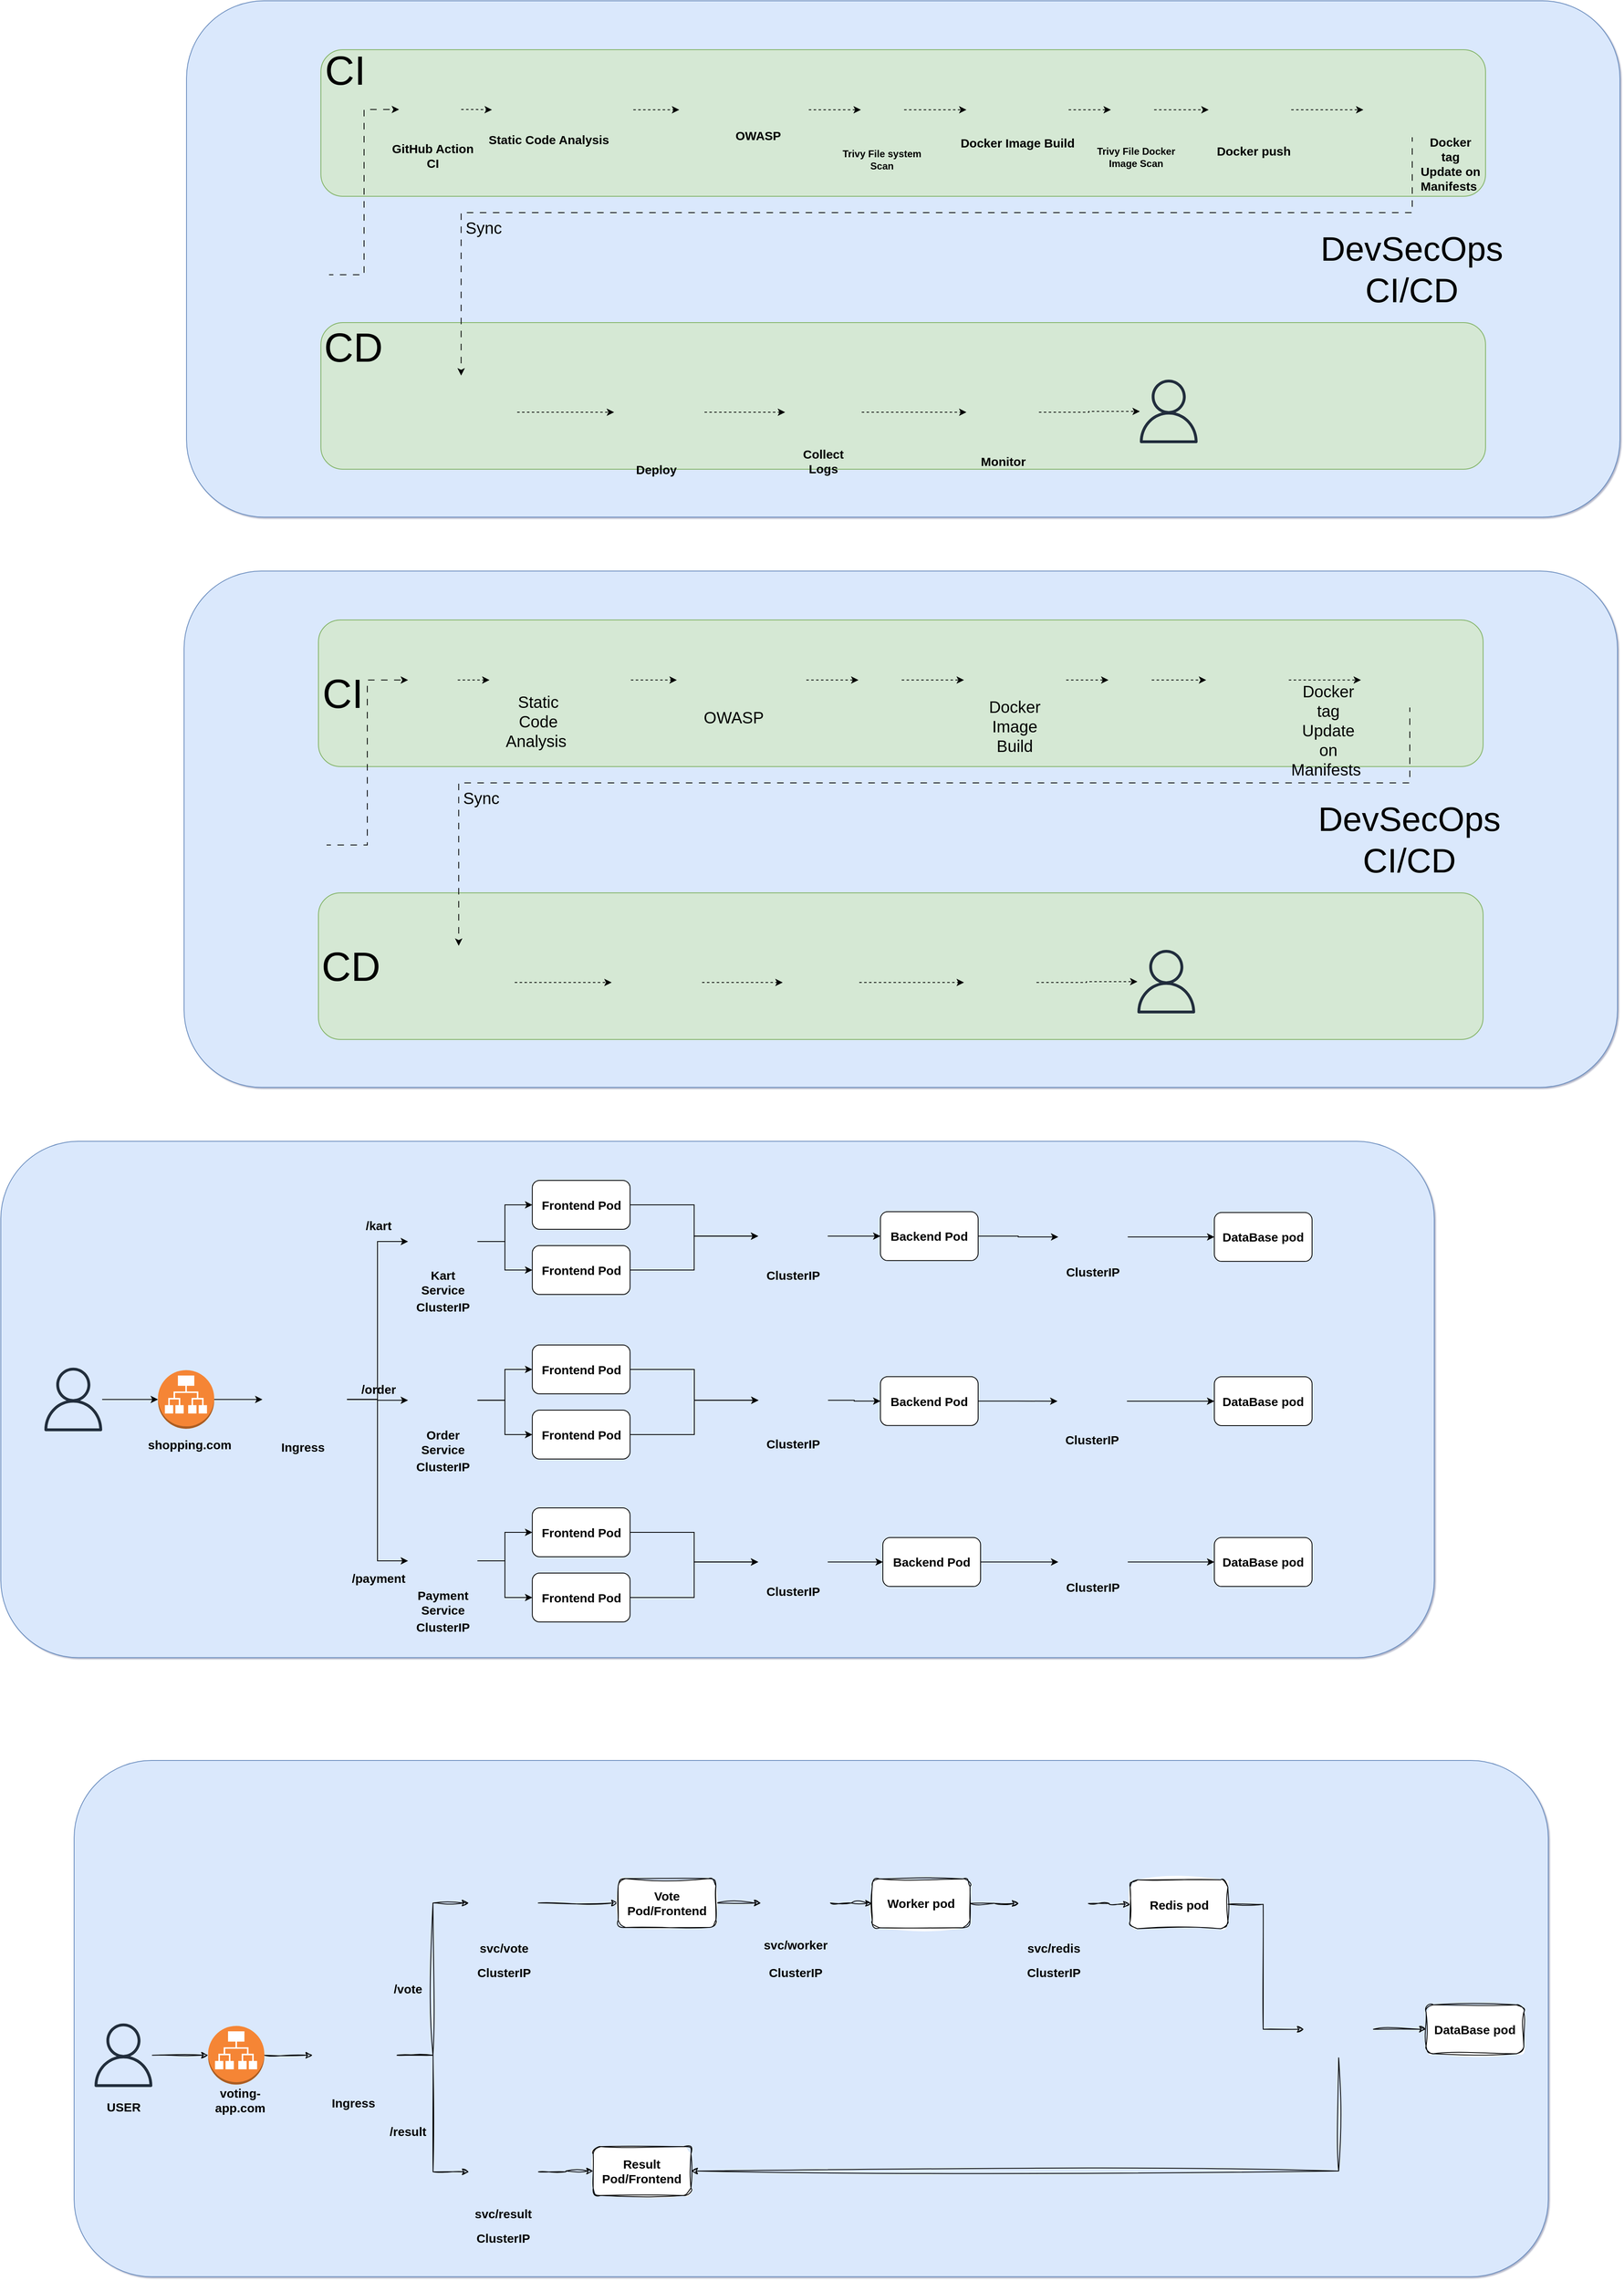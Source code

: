 <mxfile version="26.0.6">
  <diagram name="Page-1" id="FletzxpNU2K9Tte4MwrH">
    <mxGraphModel dx="3490" dy="2090" grid="1" gridSize="10" guides="1" tooltips="1" connect="1" arrows="1" fold="1" page="1" pageScale="1" pageWidth="1100" pageHeight="850" math="0" shadow="1">
      <root>
        <mxCell id="0" />
        <mxCell id="1" parent="0" />
        <mxCell id="z1S6B159UmJ4UckOpCPx-83" value="" style="rounded=1;whiteSpace=wrap;html=1;fillColor=#dae8fc;strokeColor=#6c8ebf;fontStyle=1;fontSize=15;" vertex="1" parent="1">
          <mxGeometry x="-510" y="1400" width="1810" height="633.75" as="geometry" />
        </mxCell>
        <mxCell id="Zp9bopaUCP8zhnC8v-5o-43" value="" style="rounded=1;whiteSpace=wrap;html=1;fillColor=#dae8fc;strokeColor=#6c8ebf;" parent="1" vertex="1">
          <mxGeometry x="-375" y="-60" width="1760" height="633.75" as="geometry" />
        </mxCell>
        <mxCell id="Zp9bopaUCP8zhnC8v-5o-44" value="" style="rounded=1;whiteSpace=wrap;html=1;fillColor=#d5e8d4;strokeColor=#82b366;" parent="1" vertex="1">
          <mxGeometry x="-210" width="1430" height="180" as="geometry" />
        </mxCell>
        <mxCell id="Zp9bopaUCP8zhnC8v-5o-45" value="" style="rounded=1;whiteSpace=wrap;html=1;fillColor=#d5e8d4;strokeColor=#82b366;labelBackgroundColor=none;" parent="1" vertex="1">
          <mxGeometry x="-210" y="335" width="1430" height="180" as="geometry" />
        </mxCell>
        <mxCell id="Zp9bopaUCP8zhnC8v-5o-13" style="edgeStyle=orthogonalEdgeStyle;rounded=0;orthogonalLoop=1;jettySize=auto;html=1;entryX=0;entryY=0.5;entryDx=0;entryDy=0;flowAnimation=1;" parent="1" source="Zp9bopaUCP8zhnC8v-5o-1" target="Zp9bopaUCP8zhnC8v-5o-3" edge="1">
          <mxGeometry relative="1" as="geometry" />
        </mxCell>
        <mxCell id="Zp9bopaUCP8zhnC8v-5o-1" value="" style="shape=image;verticalLabelPosition=bottom;labelBackgroundColor=default;verticalAlign=top;aspect=fixed;imageAspect=0;image=https://logolook.net/wp-content/uploads/2022/12/GitHub-Logo.png;" parent="1" vertex="1">
          <mxGeometry x="-320" y="242.5" width="120" height="67.5" as="geometry" />
        </mxCell>
        <mxCell id="Zp9bopaUCP8zhnC8v-5o-22" style="edgeStyle=orthogonalEdgeStyle;rounded=0;orthogonalLoop=1;jettySize=auto;html=1;entryX=0;entryY=0.5;entryDx=0;entryDy=0;flowAnimation=1;dashed=1;" parent="1" source="Zp9bopaUCP8zhnC8v-5o-3" target="Zp9bopaUCP8zhnC8v-5o-5" edge="1">
          <mxGeometry relative="1" as="geometry" />
        </mxCell>
        <mxCell id="Zp9bopaUCP8zhnC8v-5o-3" value="" style="shape=image;verticalLabelPosition=bottom;labelBackgroundColor=default;verticalAlign=top;aspect=fixed;imageAspect=0;image=https://upload.wikimedia.org/wikipedia/commons/thumb/e/e9/Jenkins_logo.svg/1483px-Jenkins_logo.svg.png;" parent="1" vertex="1">
          <mxGeometry x="-100" y="32.33" width="60" height="82.85" as="geometry" />
        </mxCell>
        <mxCell id="Zp9bopaUCP8zhnC8v-5o-20" style="edgeStyle=orthogonalEdgeStyle;rounded=0;orthogonalLoop=1;jettySize=auto;html=1;entryX=0;entryY=0.5;entryDx=0;entryDy=0;flowAnimation=1;dashed=1;" parent="1" source="Zp9bopaUCP8zhnC8v-5o-4" target="kJF5AU2SEee2FHh_53xt-1" edge="1">
          <mxGeometry relative="1" as="geometry">
            <mxPoint x="870" y="73.75" as="targetPoint" />
          </mxGeometry>
        </mxCell>
        <mxCell id="Zp9bopaUCP8zhnC8v-5o-4" value="" style="shape=image;verticalLabelPosition=bottom;labelBackgroundColor=default;verticalAlign=top;aspect=fixed;imageAspect=0;image=https://static-00.iconduck.com/assets.00/trivy-icon-1248x2048-jvb9x51r.png;" parent="1" vertex="1">
          <mxGeometry x="760" y="31" width="52.08" height="85.5" as="geometry" />
        </mxCell>
        <mxCell id="Zp9bopaUCP8zhnC8v-5o-21" style="edgeStyle=orthogonalEdgeStyle;rounded=0;orthogonalLoop=1;jettySize=auto;html=1;entryX=0;entryY=0.5;entryDx=0;entryDy=0;flowAnimation=1;dashed=1;" parent="1" source="Zp9bopaUCP8zhnC8v-5o-5" target="Zp9bopaUCP8zhnC8v-5o-7" edge="1">
          <mxGeometry relative="1" as="geometry" />
        </mxCell>
        <mxCell id="Zp9bopaUCP8zhnC8v-5o-5" value="" style="shape=image;verticalLabelPosition=bottom;labelBackgroundColor=default;verticalAlign=top;aspect=fixed;imageAspect=0;image=https://static-00.iconduck.com/assets.00/sonarqube-icon-2048x499-b6mw67zs.png;" parent="1" vertex="1">
          <mxGeometry y="52.76" width="172.6" height="42" as="geometry" />
        </mxCell>
        <mxCell id="yrw4BJJYyJAJMMiqZRWE-4" value="" style="edgeStyle=orthogonalEdgeStyle;rounded=0;orthogonalLoop=1;jettySize=auto;html=1;flowAnimation=1;dashed=1;" parent="1" source="Zp9bopaUCP8zhnC8v-5o-7" target="yrw4BJJYyJAJMMiqZRWE-3" edge="1">
          <mxGeometry relative="1" as="geometry" />
        </mxCell>
        <mxCell id="Zp9bopaUCP8zhnC8v-5o-7" value="" style="shape=image;verticalLabelPosition=bottom;labelBackgroundColor=default;verticalAlign=top;aspect=fixed;imageAspect=0;image=https://blogger.googleusercontent.com/img/b/R29vZ2xl/AVvXsEglo6MalGbIc81QBbz1jqOU8B0085n2UVJCaH9SfhIfxA0MYt1dEFk2-zwiD-qE16LkgxrJgrbgfuRdoyn1PJho_kqKA_0VlMfW9-waWAuhLT9El1w9XQpbyBj_-3MCTMml9gdUmU9k4Ek/s1600/DependencyCheck.png;" parent="1" vertex="1">
          <mxGeometry x="230" y="48.75" width="158.02" height="50" as="geometry" />
        </mxCell>
        <mxCell id="Zp9bopaUCP8zhnC8v-5o-12" value="" style="shape=image;verticalLabelPosition=bottom;labelBackgroundColor=default;verticalAlign=top;aspect=fixed;imageAspect=0;image=https://static-00.iconduck.com/assets.00/terraform-icon-1803x2048-hodrzd3t.png;" parent="1" vertex="1">
          <mxGeometry x="-340" y="60" width="52.8" height="60" as="geometry" />
        </mxCell>
        <mxCell id="Zp9bopaUCP8zhnC8v-5o-18" style="edgeStyle=orthogonalEdgeStyle;rounded=0;orthogonalLoop=1;jettySize=auto;html=1;entryX=0;entryY=0.5;entryDx=0;entryDy=0;flowAnimation=1;dashed=1;" parent="1" source="Zp9bopaUCP8zhnC8v-5o-15" target="Zp9bopaUCP8zhnC8v-5o-4" edge="1">
          <mxGeometry relative="1" as="geometry">
            <mxPoint x="680" y="73.75" as="targetPoint" />
          </mxGeometry>
        </mxCell>
        <mxCell id="Zp9bopaUCP8zhnC8v-5o-15" value="" style="shape=image;verticalLabelPosition=bottom;labelBackgroundColor=default;verticalAlign=top;aspect=fixed;imageAspect=0;image=https://logos-world.net/wp-content/uploads/2021/02/Docker-Logo.png;" parent="1" vertex="1">
          <mxGeometry x="582.6" y="38.75" width="124.44" height="70" as="geometry" />
        </mxCell>
        <mxCell id="Zp9bopaUCP8zhnC8v-5o-17" value="Docker Image Build" style="text;html=1;align=center;verticalAlign=middle;whiteSpace=wrap;rounded=0;fontSize=20;" parent="1" vertex="1">
          <mxGeometry x="614.82" y="115.18" width="60" height="30" as="geometry" />
        </mxCell>
        <mxCell id="Zp9bopaUCP8zhnC8v-5o-34" style="edgeStyle=orthogonalEdgeStyle;rounded=0;orthogonalLoop=1;jettySize=auto;html=1;entryX=0.5;entryY=0;entryDx=0;entryDy=0;flowAnimation=1;exitX=0.5;exitY=1;exitDx=0;exitDy=0;" parent="1" source="Zp9bopaUCP8zhnC8v-5o-36" target="Zp9bopaUCP8zhnC8v-5o-25" edge="1">
          <mxGeometry relative="1" as="geometry">
            <mxPoint x="-37.795" y="390" as="targetPoint" />
            <mxPoint x="927.429" y="93.75" as="sourcePoint" />
            <Array as="points">
              <mxPoint x="1130" y="200" />
              <mxPoint x="-38" y="200" />
            </Array>
          </mxGeometry>
        </mxCell>
        <mxCell id="Zp9bopaUCP8zhnC8v-5o-37" style="edgeStyle=orthogonalEdgeStyle;rounded=0;orthogonalLoop=1;jettySize=auto;html=1;entryX=0;entryY=0.5;entryDx=0;entryDy=0;flowAnimation=1;dashed=1;exitX=1;exitY=0.5;exitDx=0;exitDy=0;" parent="1" source="kJF5AU2SEee2FHh_53xt-1" target="Zp9bopaUCP8zhnC8v-5o-36" edge="1">
          <mxGeometry relative="1" as="geometry">
            <mxPoint x="984.95" y="73.75" as="sourcePoint" />
          </mxGeometry>
        </mxCell>
        <mxCell id="Zp9bopaUCP8zhnC8v-5o-24" value="" style="shape=image;verticalLabelPosition=bottom;labelBackgroundColor=default;verticalAlign=top;aspect=fixed;imageAspect=0;image=https://upload.wikimedia.org/wikipedia/commons/0/05/Ansible_Logo.png;" parent="1" vertex="1">
          <mxGeometry x="-353.6" y="137.5" width="80" height="80" as="geometry" />
        </mxCell>
        <mxCell id="Zp9bopaUCP8zhnC8v-5o-27" style="edgeStyle=orthogonalEdgeStyle;rounded=0;orthogonalLoop=1;jettySize=auto;html=1;entryX=0;entryY=0.5;entryDx=0;entryDy=0;flowAnimation=1;dashed=1;" parent="1" source="Zp9bopaUCP8zhnC8v-5o-25" target="Zp9bopaUCP8zhnC8v-5o-28" edge="1">
          <mxGeometry relative="1" as="geometry">
            <mxPoint x="160" y="445" as="targetPoint" />
          </mxGeometry>
        </mxCell>
        <mxCell id="Zp9bopaUCP8zhnC8v-5o-25" value="" style="shape=image;verticalLabelPosition=bottom;labelBackgroundColor=default;verticalAlign=top;aspect=fixed;imageAspect=0;image=https://www.opsmx.com/wp-content/uploads/2022/07/Argo-1-e1630327305635-1.png;" parent="1" vertex="1">
          <mxGeometry x="-105.59" y="400" width="135.59" height="90" as="geometry" />
        </mxCell>
        <mxCell id="Zp9bopaUCP8zhnC8v-5o-30" style="edgeStyle=orthogonalEdgeStyle;rounded=0;orthogonalLoop=1;jettySize=auto;html=1;flowAnimation=1;dashed=1;" parent="1" source="Zp9bopaUCP8zhnC8v-5o-28" target="Zp9bopaUCP8zhnC8v-5o-29" edge="1">
          <mxGeometry relative="1" as="geometry" />
        </mxCell>
        <mxCell id="Zp9bopaUCP8zhnC8v-5o-28" value="" style="shape=image;verticalLabelPosition=bottom;labelBackgroundColor=default;verticalAlign=top;aspect=fixed;imageAspect=0;image=https://juststickers.in/wp-content/uploads/2018/11/kubernetes-wordmark.png;" parent="1" vertex="1">
          <mxGeometry x="150" y="390" width="110" height="110" as="geometry" />
        </mxCell>
        <mxCell id="Zp9bopaUCP8zhnC8v-5o-32" style="edgeStyle=orthogonalEdgeStyle;rounded=0;orthogonalLoop=1;jettySize=auto;html=1;entryX=0;entryY=0.5;entryDx=0;entryDy=0;flowAnimation=1;dashed=1;" parent="1" source="Zp9bopaUCP8zhnC8v-5o-29" target="Zp9bopaUCP8zhnC8v-5o-31" edge="1">
          <mxGeometry relative="1" as="geometry" />
        </mxCell>
        <mxCell id="Zp9bopaUCP8zhnC8v-5o-29" value="" style="shape=image;verticalLabelPosition=bottom;labelBackgroundColor=default;verticalAlign=top;aspect=fixed;imageAspect=0;image=https://i.pinimg.com/originals/58/87/dd/5887ddf7f68aa57b38e35196f42150c7.png;" parent="1" vertex="1">
          <mxGeometry x="360" y="405" width="93.02" height="80" as="geometry" />
        </mxCell>
        <mxCell id="Zp9bopaUCP8zhnC8v-5o-47" style="edgeStyle=orthogonalEdgeStyle;rounded=0;orthogonalLoop=1;jettySize=auto;html=1;flowAnimation=1;dashed=1;" parent="1" source="Zp9bopaUCP8zhnC8v-5o-31" target="Zp9bopaUCP8zhnC8v-5o-46" edge="1">
          <mxGeometry relative="1" as="geometry" />
        </mxCell>
        <mxCell id="Zp9bopaUCP8zhnC8v-5o-31" value="" style="shape=image;verticalLabelPosition=bottom;labelBackgroundColor=default;verticalAlign=top;aspect=fixed;imageAspect=0;image=https://upload.wikimedia.org/wikipedia/commons/thumb/a/a1/Grafana_logo.svg/800px-Grafana_logo.svg.png;" parent="1" vertex="1">
          <mxGeometry x="582.6" y="400" width="88.02" height="90" as="geometry" />
        </mxCell>
        <mxCell id="Zp9bopaUCP8zhnC8v-5o-35" value="" style="shape=image;verticalLabelPosition=bottom;labelBackgroundColor=default;verticalAlign=top;aspect=fixed;imageAspect=0;image=https://static-00.iconduck.com/assets.00/aws-icon-2048x2048-ptyrjxdo.png;" parent="1" vertex="1">
          <mxGeometry x="-350" y="-36.25" width="85" height="85" as="geometry" />
        </mxCell>
        <mxCell id="Zp9bopaUCP8zhnC8v-5o-36" value="" style="shape=image;verticalLabelPosition=bottom;labelBackgroundColor=default;verticalAlign=top;aspect=fixed;imageAspect=0;image=https://logolook.net/wp-content/uploads/2022/12/GitHub-Logo.png;" parent="1" vertex="1">
          <mxGeometry x="1070" y="40" width="120" height="67.5" as="geometry" />
        </mxCell>
        <mxCell id="Zp9bopaUCP8zhnC8v-5o-46" value="" style="outlineConnect=0;fontColor=#232F3E;gradientColor=none;fillColor=#232F3D;strokeColor=none;dashed=0;verticalLabelPosition=bottom;verticalAlign=top;align=center;html=1;fontSize=12;fontStyle=0;aspect=fixed;pointerEvents=1;shape=mxgraph.aws4.user;" parent="1" vertex="1">
          <mxGeometry x="792" y="405" width="78" height="78" as="geometry" />
        </mxCell>
        <mxCell id="Zp9bopaUCP8zhnC8v-5o-48" value="DevSecOps CI/CD" style="text;html=1;align=center;verticalAlign=middle;whiteSpace=wrap;rounded=0;fontSize=42;" parent="1" vertex="1">
          <mxGeometry x="1021.4" y="230" width="217.2" height="80" as="geometry" />
        </mxCell>
        <mxCell id="Zp9bopaUCP8zhnC8v-5o-49" value="CI" style="text;html=1;align=center;verticalAlign=middle;whiteSpace=wrap;rounded=0;fontSize=50;" parent="1" vertex="1">
          <mxGeometry x="-210" y="75.0" width="60" height="30" as="geometry" />
        </mxCell>
        <mxCell id="Zp9bopaUCP8zhnC8v-5o-50" value="CD" style="text;html=1;align=center;verticalAlign=middle;whiteSpace=wrap;rounded=0;fontSize=50;" parent="1" vertex="1">
          <mxGeometry x="-200.0" y="410" width="60" height="30" as="geometry" />
        </mxCell>
        <mxCell id="Ye_nrfRPRzjRZ5T-cUN8-1" value="Docker tag Update on Manifests&amp;nbsp;" style="text;html=1;align=center;verticalAlign=middle;whiteSpace=wrap;rounded=0;strokeWidth=10;fontSize=20;" parent="1" vertex="1">
          <mxGeometry x="1000" y="120" width="60" height="30" as="geometry" />
        </mxCell>
        <mxCell id="Ye_nrfRPRzjRZ5T-cUN8-2" value="Static Code Analysis&amp;nbsp;" style="text;html=1;align=center;verticalAlign=middle;whiteSpace=wrap;rounded=0;fontSize=20;" parent="1" vertex="1">
          <mxGeometry x="30" y="108.75" width="60" height="30" as="geometry" />
        </mxCell>
        <mxCell id="Ye_nrfRPRzjRZ5T-cUN8-3" value="OWASP" style="text;html=1;align=center;verticalAlign=middle;whiteSpace=wrap;rounded=0;fontSize=20;" parent="1" vertex="1">
          <mxGeometry x="270" y="103.75" width="60" height="30" as="geometry" />
        </mxCell>
        <mxCell id="Ye_nrfRPRzjRZ5T-cUN8-4" value="Sync" style="text;html=1;align=center;verticalAlign=middle;whiteSpace=wrap;rounded=0;fontSize=20;" parent="1" vertex="1">
          <mxGeometry x="-40" y="203.44" width="60" height="30" as="geometry" />
        </mxCell>
        <mxCell id="yrw4BJJYyJAJMMiqZRWE-6" style="edgeStyle=orthogonalEdgeStyle;rounded=0;orthogonalLoop=1;jettySize=auto;html=1;entryX=0;entryY=0.5;entryDx=0;entryDy=0;flowAnimation=1;dashed=1;" parent="1" source="yrw4BJJYyJAJMMiqZRWE-3" target="Zp9bopaUCP8zhnC8v-5o-15" edge="1">
          <mxGeometry relative="1" as="geometry" />
        </mxCell>
        <mxCell id="yrw4BJJYyJAJMMiqZRWE-3" value="" style="shape=image;verticalLabelPosition=bottom;labelBackgroundColor=default;verticalAlign=top;aspect=fixed;imageAspect=0;image=https://static-00.iconduck.com/assets.00/trivy-icon-1248x2048-jvb9x51r.png;" parent="1" vertex="1">
          <mxGeometry x="453.02" y="31" width="52.08" height="85.5" as="geometry" />
        </mxCell>
        <mxCell id="kJF5AU2SEee2FHh_53xt-2" value="" style="rounded=1;whiteSpace=wrap;html=1;fillColor=#dae8fc;strokeColor=#6c8ebf;fontStyle=1;fontSize=15;" parent="1" vertex="1">
          <mxGeometry x="-600" y="639.99" width="1760" height="633.75" as="geometry" />
        </mxCell>
        <mxCell id="kJF5AU2SEee2FHh_53xt-1" value="" style="shape=image;verticalLabelPosition=bottom;labelBackgroundColor=default;verticalAlign=top;aspect=fixed;imageAspect=0;image=https://images.squarespace-cdn.com/content/v1/5979393017bffc7e4595795b/1612198269255-W6DPDQBCHH716OYRSJWJ/docker-hub-logo.png;" parent="1" vertex="1">
          <mxGeometry x="880" y="33.75" width="100.39" height="80" as="geometry" />
        </mxCell>
        <mxCell id="kJF5AU2SEee2FHh_53xt-3" value="" style="outlineConnect=0;fontColor=#232F3E;gradientColor=none;fillColor=#232F3D;strokeColor=none;dashed=0;verticalLabelPosition=bottom;verticalAlign=top;align=center;html=1;fontSize=15;fontStyle=1;aspect=fixed;pointerEvents=1;shape=mxgraph.aws4.user;" parent="1" vertex="1">
          <mxGeometry x="-550" y="917.87" width="78" height="78" as="geometry" />
        </mxCell>
        <mxCell id="kJF5AU2SEee2FHh_53xt-7" style="edgeStyle=orthogonalEdgeStyle;rounded=0;orthogonalLoop=1;jettySize=auto;html=1;entryX=0;entryY=0.5;entryDx=0;entryDy=0;fontStyle=1;fontSize=15;" parent="1" source="kJF5AU2SEee2FHh_53xt-4" target="kJF5AU2SEee2FHh_53xt-6" edge="1">
          <mxGeometry relative="1" as="geometry" />
        </mxCell>
        <mxCell id="kJF5AU2SEee2FHh_53xt-4" value="" style="outlineConnect=0;dashed=0;verticalLabelPosition=bottom;verticalAlign=top;align=center;html=1;shape=mxgraph.aws3.application_load_balancer;fillColor=#F58534;gradientColor=none;fontStyle=1;fontSize=15;" parent="1" vertex="1">
          <mxGeometry x="-407" y="920.87" width="69" height="72" as="geometry" />
        </mxCell>
        <mxCell id="kJF5AU2SEee2FHh_53xt-5" style="edgeStyle=orthogonalEdgeStyle;rounded=0;orthogonalLoop=1;jettySize=auto;html=1;entryX=0;entryY=0.5;entryDx=0;entryDy=0;entryPerimeter=0;fontStyle=1;fontSize=15;" parent="1" source="kJF5AU2SEee2FHh_53xt-3" target="kJF5AU2SEee2FHh_53xt-4" edge="1">
          <mxGeometry relative="1" as="geometry" />
        </mxCell>
        <mxCell id="kJF5AU2SEee2FHh_53xt-11" style="edgeStyle=orthogonalEdgeStyle;rounded=0;orthogonalLoop=1;jettySize=auto;html=1;entryX=0;entryY=0.5;entryDx=0;entryDy=0;fontStyle=1;fontSize=15;" parent="1" source="kJF5AU2SEee2FHh_53xt-6" target="kJF5AU2SEee2FHh_53xt-10" edge="1">
          <mxGeometry relative="1" as="geometry" />
        </mxCell>
        <mxCell id="kJF5AU2SEee2FHh_53xt-26" style="edgeStyle=orthogonalEdgeStyle;rounded=0;orthogonalLoop=1;jettySize=auto;html=1;entryX=0;entryY=0.5;entryDx=0;entryDy=0;fontStyle=1;fontSize=15;" parent="1" source="kJF5AU2SEee2FHh_53xt-6" target="kJF5AU2SEee2FHh_53xt-25" edge="1">
          <mxGeometry relative="1" as="geometry" />
        </mxCell>
        <mxCell id="kJF5AU2SEee2FHh_53xt-30" style="edgeStyle=orthogonalEdgeStyle;rounded=0;orthogonalLoop=1;jettySize=auto;html=1;entryX=0;entryY=0.5;entryDx=0;entryDy=0;fontStyle=1;fontSize=15;" parent="1" source="kJF5AU2SEee2FHh_53xt-6" target="kJF5AU2SEee2FHh_53xt-28" edge="1">
          <mxGeometry relative="1" as="geometry" />
        </mxCell>
        <mxCell id="kJF5AU2SEee2FHh_53xt-6" value="" style="shape=image;verticalLabelPosition=bottom;labelBackgroundColor=default;verticalAlign=top;aspect=fixed;imageAspect=0;image=https://miro.medium.com/v2/resize:fit:672/1*IBh4DjOb02cT1TPW5GFZDg.png;fontStyle=1;fontSize=15;" parent="1" vertex="1">
          <mxGeometry x="-278.78" y="916.87" width="103.78" height="80" as="geometry" />
        </mxCell>
        <mxCell id="kJF5AU2SEee2FHh_53xt-18" style="edgeStyle=orthogonalEdgeStyle;rounded=0;orthogonalLoop=1;jettySize=auto;html=1;entryX=0;entryY=0.5;entryDx=0;entryDy=0;fontStyle=1;fontSize=15;" parent="1" source="kJF5AU2SEee2FHh_53xt-10" target="kJF5AU2SEee2FHh_53xt-17" edge="1">
          <mxGeometry relative="1" as="geometry" />
        </mxCell>
        <mxCell id="kJF5AU2SEee2FHh_53xt-22" style="edgeStyle=orthogonalEdgeStyle;rounded=0;orthogonalLoop=1;jettySize=auto;html=1;entryX=0;entryY=0.5;entryDx=0;entryDy=0;fontStyle=1;fontSize=15;" parent="1" source="kJF5AU2SEee2FHh_53xt-10" target="kJF5AU2SEee2FHh_53xt-20" edge="1">
          <mxGeometry relative="1" as="geometry" />
        </mxCell>
        <mxCell id="kJF5AU2SEee2FHh_53xt-10" value="" style="shape=image;verticalLabelPosition=bottom;labelBackgroundColor=default;verticalAlign=top;aspect=fixed;imageAspect=0;image=https://miro.medium.com/v2/resize:fit:546/1*ZlQffqUWhkxqbKI--ZUitg.png;fontStyle=1;fontSize=15;" parent="1" vertex="1">
          <mxGeometry x="-100" y="728" width="85.31" height="70" as="geometry" />
        </mxCell>
        <mxCell id="kJF5AU2SEee2FHh_53xt-14" value="" style="shape=image;verticalLabelPosition=bottom;labelBackgroundColor=default;verticalAlign=top;aspect=fixed;imageAspect=0;image=https://juststickers.in/wp-content/uploads/2018/11/kubernetes-wordmark.png;fontStyle=1;fontSize=15;" parent="1" vertex="1">
          <mxGeometry x="-343.6" y="650" width="60" height="60" as="geometry" />
        </mxCell>
        <mxCell id="kJF5AU2SEee2FHh_53xt-50" style="edgeStyle=orthogonalEdgeStyle;rounded=0;orthogonalLoop=1;jettySize=auto;html=1;entryX=0;entryY=0.5;entryDx=0;entryDy=0;fontStyle=1;fontSize=15;" parent="1" source="kJF5AU2SEee2FHh_53xt-17" target="kJF5AU2SEee2FHh_53xt-42" edge="1">
          <mxGeometry relative="1" as="geometry" />
        </mxCell>
        <mxCell id="kJF5AU2SEee2FHh_53xt-17" value="Frontend Pod" style="rounded=1;whiteSpace=wrap;html=1;fontStyle=1;fontSize=15;" parent="1" vertex="1">
          <mxGeometry x="52.6" y="688" width="120" height="60" as="geometry" />
        </mxCell>
        <mxCell id="kJF5AU2SEee2FHh_53xt-51" style="edgeStyle=orthogonalEdgeStyle;rounded=0;orthogonalLoop=1;jettySize=auto;html=1;entryX=0;entryY=0.5;entryDx=0;entryDy=0;fontStyle=1;fontSize=15;" parent="1" source="kJF5AU2SEee2FHh_53xt-20" target="kJF5AU2SEee2FHh_53xt-42" edge="1">
          <mxGeometry relative="1" as="geometry" />
        </mxCell>
        <mxCell id="kJF5AU2SEee2FHh_53xt-20" value="Frontend Pod" style="rounded=1;whiteSpace=wrap;html=1;fontStyle=1;fontSize=15;" parent="1" vertex="1">
          <mxGeometry x="52.6" y="768" width="120" height="60" as="geometry" />
        </mxCell>
        <mxCell id="kJF5AU2SEee2FHh_53xt-24" value="Kart Service" style="text;html=1;align=center;verticalAlign=middle;whiteSpace=wrap;rounded=0;fontStyle=1;fontSize=15;" parent="1" vertex="1">
          <mxGeometry x="-87.34" y="798" width="60" height="30" as="geometry" />
        </mxCell>
        <mxCell id="kJF5AU2SEee2FHh_53xt-37" style="edgeStyle=orthogonalEdgeStyle;rounded=0;orthogonalLoop=1;jettySize=auto;html=1;entryX=0;entryY=0.5;entryDx=0;entryDy=0;fontStyle=1;fontSize=15;" parent="1" source="kJF5AU2SEee2FHh_53xt-25" target="kJF5AU2SEee2FHh_53xt-31" edge="1">
          <mxGeometry relative="1" as="geometry" />
        </mxCell>
        <mxCell id="kJF5AU2SEee2FHh_53xt-38" style="edgeStyle=orthogonalEdgeStyle;rounded=0;orthogonalLoop=1;jettySize=auto;html=1;entryX=0;entryY=0.5;entryDx=0;entryDy=0;fontStyle=1;fontSize=15;" parent="1" source="kJF5AU2SEee2FHh_53xt-25" target="kJF5AU2SEee2FHh_53xt-32" edge="1">
          <mxGeometry relative="1" as="geometry" />
        </mxCell>
        <mxCell id="kJF5AU2SEee2FHh_53xt-25" value="" style="shape=image;verticalLabelPosition=bottom;labelBackgroundColor=default;verticalAlign=top;aspect=fixed;imageAspect=0;image=https://miro.medium.com/v2/resize:fit:546/1*ZlQffqUWhkxqbKI--ZUitg.png;fontStyle=1;fontSize=15;" parent="1" vertex="1">
          <mxGeometry x="-100" y="922.87" width="85.31" height="70" as="geometry" />
        </mxCell>
        <mxCell id="kJF5AU2SEee2FHh_53xt-27" value="Order Service" style="text;html=1;align=center;verticalAlign=middle;whiteSpace=wrap;rounded=0;fontStyle=1;fontSize=15;" parent="1" vertex="1">
          <mxGeometry x="-87.34" y="994" width="60" height="30" as="geometry" />
        </mxCell>
        <mxCell id="kJF5AU2SEee2FHh_53xt-35" style="edgeStyle=orthogonalEdgeStyle;rounded=0;orthogonalLoop=1;jettySize=auto;html=1;entryX=0;entryY=0.5;entryDx=0;entryDy=0;fontStyle=1;fontSize=15;" parent="1" source="kJF5AU2SEee2FHh_53xt-28" target="kJF5AU2SEee2FHh_53xt-33" edge="1">
          <mxGeometry relative="1" as="geometry" />
        </mxCell>
        <mxCell id="kJF5AU2SEee2FHh_53xt-36" style="edgeStyle=orthogonalEdgeStyle;rounded=0;orthogonalLoop=1;jettySize=auto;html=1;entryX=0;entryY=0.5;entryDx=0;entryDy=0;fontStyle=1;fontSize=15;" parent="1" source="kJF5AU2SEee2FHh_53xt-28" target="kJF5AU2SEee2FHh_53xt-34" edge="1">
          <mxGeometry relative="1" as="geometry" />
        </mxCell>
        <mxCell id="kJF5AU2SEee2FHh_53xt-28" value="" style="shape=image;verticalLabelPosition=bottom;labelBackgroundColor=default;verticalAlign=top;aspect=fixed;imageAspect=0;image=https://miro.medium.com/v2/resize:fit:546/1*ZlQffqUWhkxqbKI--ZUitg.png;fontStyle=1;fontSize=15;" parent="1" vertex="1">
          <mxGeometry x="-100" y="1120" width="85.31" height="70" as="geometry" />
        </mxCell>
        <mxCell id="kJF5AU2SEee2FHh_53xt-29" value="Payment Service" style="text;html=1;align=center;verticalAlign=middle;whiteSpace=wrap;rounded=0;fontStyle=1;fontSize=15;" parent="1" vertex="1">
          <mxGeometry x="-87.34" y="1191" width="60" height="30" as="geometry" />
        </mxCell>
        <mxCell id="kJF5AU2SEee2FHh_53xt-48" style="edgeStyle=orthogonalEdgeStyle;rounded=0;orthogonalLoop=1;jettySize=auto;html=1;entryX=0;entryY=0.5;entryDx=0;entryDy=0;fontStyle=1;fontSize=15;" parent="1" source="kJF5AU2SEee2FHh_53xt-31" target="kJF5AU2SEee2FHh_53xt-40" edge="1">
          <mxGeometry relative="1" as="geometry" />
        </mxCell>
        <mxCell id="kJF5AU2SEee2FHh_53xt-31" value="Frontend Pod" style="rounded=1;whiteSpace=wrap;html=1;fontStyle=1;fontSize=15;" parent="1" vertex="1">
          <mxGeometry x="52.6" y="890" width="120" height="60" as="geometry" />
        </mxCell>
        <mxCell id="kJF5AU2SEee2FHh_53xt-49" style="edgeStyle=orthogonalEdgeStyle;rounded=0;orthogonalLoop=1;jettySize=auto;html=1;entryX=0;entryY=0.5;entryDx=0;entryDy=0;fontStyle=1;fontSize=15;" parent="1" source="kJF5AU2SEee2FHh_53xt-32" target="kJF5AU2SEee2FHh_53xt-40" edge="1">
          <mxGeometry relative="1" as="geometry" />
        </mxCell>
        <mxCell id="kJF5AU2SEee2FHh_53xt-32" value="Frontend Pod" style="rounded=1;whiteSpace=wrap;html=1;fontStyle=1;fontSize=15;" parent="1" vertex="1">
          <mxGeometry x="52.6" y="970" width="120" height="60" as="geometry" />
        </mxCell>
        <mxCell id="kJF5AU2SEee2FHh_53xt-46" style="edgeStyle=orthogonalEdgeStyle;rounded=0;orthogonalLoop=1;jettySize=auto;html=1;entryX=0;entryY=0.5;entryDx=0;entryDy=0;fontStyle=1;fontSize=15;" parent="1" source="kJF5AU2SEee2FHh_53xt-33" target="kJF5AU2SEee2FHh_53xt-44" edge="1">
          <mxGeometry relative="1" as="geometry" />
        </mxCell>
        <mxCell id="kJF5AU2SEee2FHh_53xt-33" value="Frontend Pod" style="rounded=1;whiteSpace=wrap;html=1;fontStyle=1;fontSize=15;" parent="1" vertex="1">
          <mxGeometry x="52.6" y="1090" width="120" height="60" as="geometry" />
        </mxCell>
        <mxCell id="kJF5AU2SEee2FHh_53xt-47" style="edgeStyle=orthogonalEdgeStyle;rounded=0;orthogonalLoop=1;jettySize=auto;html=1;fontStyle=1;fontSize=15;" parent="1" source="kJF5AU2SEee2FHh_53xt-34" target="kJF5AU2SEee2FHh_53xt-44" edge="1">
          <mxGeometry relative="1" as="geometry" />
        </mxCell>
        <mxCell id="kJF5AU2SEee2FHh_53xt-34" value="Frontend Pod" style="rounded=1;whiteSpace=wrap;html=1;fontStyle=1;fontSize=15;" parent="1" vertex="1">
          <mxGeometry x="52.6" y="1170" width="120" height="60" as="geometry" />
        </mxCell>
        <mxCell id="kJF5AU2SEee2FHh_53xt-57" style="edgeStyle=orthogonalEdgeStyle;rounded=0;orthogonalLoop=1;jettySize=auto;html=1;entryX=0;entryY=0.5;entryDx=0;entryDy=0;fontStyle=1;fontSize=15;" parent="1" source="kJF5AU2SEee2FHh_53xt-40" target="kJF5AU2SEee2FHh_53xt-54" edge="1">
          <mxGeometry relative="1" as="geometry" />
        </mxCell>
        <mxCell id="kJF5AU2SEee2FHh_53xt-40" value="" style="shape=image;verticalLabelPosition=bottom;labelBackgroundColor=default;verticalAlign=top;aspect=fixed;imageAspect=0;image=https://miro.medium.com/v2/resize:fit:546/1*ZlQffqUWhkxqbKI--ZUitg.png;fontStyle=1;fontSize=15;" parent="1" vertex="1">
          <mxGeometry x="330.36" y="922.87" width="85.31" height="70" as="geometry" />
        </mxCell>
        <mxCell id="kJF5AU2SEee2FHh_53xt-41" value="ClusterIP" style="text;html=1;align=center;verticalAlign=middle;whiteSpace=wrap;rounded=0;fontStyle=1;fontSize=15;" parent="1" vertex="1">
          <mxGeometry x="343.38" y="996" width="60" height="30" as="geometry" />
        </mxCell>
        <mxCell id="kJF5AU2SEee2FHh_53xt-53" style="edgeStyle=orthogonalEdgeStyle;rounded=0;orthogonalLoop=1;jettySize=auto;html=1;entryX=0;entryY=0.5;entryDx=0;entryDy=0;fontStyle=1;fontSize=15;" parent="1" source="kJF5AU2SEee2FHh_53xt-42" target="kJF5AU2SEee2FHh_53xt-52" edge="1">
          <mxGeometry relative="1" as="geometry" />
        </mxCell>
        <mxCell id="kJF5AU2SEee2FHh_53xt-42" value="" style="shape=image;verticalLabelPosition=bottom;labelBackgroundColor=default;verticalAlign=top;aspect=fixed;imageAspect=0;image=https://miro.medium.com/v2/resize:fit:546/1*ZlQffqUWhkxqbKI--ZUitg.png;fontStyle=1;fontSize=15;" parent="1" vertex="1">
          <mxGeometry x="330" y="721.43" width="85.31" height="70" as="geometry" />
        </mxCell>
        <mxCell id="kJF5AU2SEee2FHh_53xt-43" value="ClusterIP" style="text;html=1;align=center;verticalAlign=middle;whiteSpace=wrap;rounded=0;fontStyle=1;fontSize=15;" parent="1" vertex="1">
          <mxGeometry x="343.02" y="788.56" width="60" height="30" as="geometry" />
        </mxCell>
        <mxCell id="kJF5AU2SEee2FHh_53xt-56" style="edgeStyle=orthogonalEdgeStyle;rounded=0;orthogonalLoop=1;jettySize=auto;html=1;entryX=0;entryY=0.5;entryDx=0;entryDy=0;fontStyle=1;fontSize=15;" parent="1" source="kJF5AU2SEee2FHh_53xt-44" target="kJF5AU2SEee2FHh_53xt-55" edge="1">
          <mxGeometry relative="1" as="geometry" />
        </mxCell>
        <mxCell id="kJF5AU2SEee2FHh_53xt-44" value="" style="shape=image;verticalLabelPosition=bottom;labelBackgroundColor=default;verticalAlign=top;aspect=fixed;imageAspect=0;image=https://miro.medium.com/v2/resize:fit:546/1*ZlQffqUWhkxqbKI--ZUitg.png;fontStyle=1;fontSize=15;" parent="1" vertex="1">
          <mxGeometry x="330" y="1121.43" width="85.31" height="70" as="geometry" />
        </mxCell>
        <mxCell id="kJF5AU2SEee2FHh_53xt-45" value="ClusterIP" style="text;html=1;align=center;verticalAlign=middle;whiteSpace=wrap;rounded=0;fontStyle=1;fontSize=15;" parent="1" vertex="1">
          <mxGeometry x="343.02" y="1176.56" width="60" height="30" as="geometry" />
        </mxCell>
        <mxCell id="kJF5AU2SEee2FHh_53xt-65" style="edgeStyle=orthogonalEdgeStyle;rounded=0;orthogonalLoop=1;jettySize=auto;html=1;entryX=0;entryY=0.5;entryDx=0;entryDy=0;fontStyle=1;fontSize=15;" parent="1" source="kJF5AU2SEee2FHh_53xt-52" target="kJF5AU2SEee2FHh_53xt-58" edge="1">
          <mxGeometry relative="1" as="geometry" />
        </mxCell>
        <mxCell id="kJF5AU2SEee2FHh_53xt-52" value="Backend Pod" style="rounded=1;whiteSpace=wrap;html=1;fontStyle=1;fontSize=15;" parent="1" vertex="1">
          <mxGeometry x="480" y="726.43" width="120" height="60" as="geometry" />
        </mxCell>
        <mxCell id="kJF5AU2SEee2FHh_53xt-66" style="edgeStyle=orthogonalEdgeStyle;rounded=0;orthogonalLoop=1;jettySize=auto;html=1;entryX=0;entryY=0.5;entryDx=0;entryDy=0;fontStyle=1;fontSize=15;" parent="1" source="kJF5AU2SEee2FHh_53xt-54" target="kJF5AU2SEee2FHh_53xt-61" edge="1">
          <mxGeometry relative="1" as="geometry" />
        </mxCell>
        <mxCell id="kJF5AU2SEee2FHh_53xt-54" value="Backend Pod" style="rounded=1;whiteSpace=wrap;html=1;fontStyle=1;fontSize=15;" parent="1" vertex="1">
          <mxGeometry x="480" y="928.87" width="120" height="60" as="geometry" />
        </mxCell>
        <mxCell id="kJF5AU2SEee2FHh_53xt-67" style="edgeStyle=orthogonalEdgeStyle;rounded=0;orthogonalLoop=1;jettySize=auto;html=1;entryX=0;entryY=0.5;entryDx=0;entryDy=0;fontStyle=1;fontSize=15;" parent="1" source="kJF5AU2SEee2FHh_53xt-55" target="kJF5AU2SEee2FHh_53xt-63" edge="1">
          <mxGeometry relative="1" as="geometry" />
        </mxCell>
        <mxCell id="kJF5AU2SEee2FHh_53xt-55" value="Backend Pod" style="rounded=1;whiteSpace=wrap;html=1;fontStyle=1;fontSize=15;" parent="1" vertex="1">
          <mxGeometry x="483" y="1126.43" width="120" height="60" as="geometry" />
        </mxCell>
        <mxCell id="kJF5AU2SEee2FHh_53xt-69" style="edgeStyle=orthogonalEdgeStyle;rounded=0;orthogonalLoop=1;jettySize=auto;html=1;fontStyle=1;fontSize=15;" parent="1" source="kJF5AU2SEee2FHh_53xt-58" target="kJF5AU2SEee2FHh_53xt-68" edge="1">
          <mxGeometry relative="1" as="geometry" />
        </mxCell>
        <mxCell id="kJF5AU2SEee2FHh_53xt-58" value="" style="shape=image;verticalLabelPosition=bottom;labelBackgroundColor=default;verticalAlign=top;aspect=fixed;imageAspect=0;image=https://miro.medium.com/v2/resize:fit:546/1*ZlQffqUWhkxqbKI--ZUitg.png;fontStyle=1;fontSize=15;" parent="1" vertex="1">
          <mxGeometry x="698.39" y="722.43" width="85.31" height="70" as="geometry" />
        </mxCell>
        <mxCell id="kJF5AU2SEee2FHh_53xt-60" value="ClusterIP" style="text;html=1;align=center;verticalAlign=middle;whiteSpace=wrap;rounded=0;fontStyle=1;fontSize=15;" parent="1" vertex="1">
          <mxGeometry x="711.04" y="784.56" width="60" height="30" as="geometry" />
        </mxCell>
        <mxCell id="kJF5AU2SEee2FHh_53xt-71" style="edgeStyle=orthogonalEdgeStyle;rounded=0;orthogonalLoop=1;jettySize=auto;html=1;entryX=0;entryY=0.5;entryDx=0;entryDy=0;fontStyle=1;fontSize=15;" parent="1" source="kJF5AU2SEee2FHh_53xt-61" target="kJF5AU2SEee2FHh_53xt-70" edge="1">
          <mxGeometry relative="1" as="geometry" />
        </mxCell>
        <mxCell id="kJF5AU2SEee2FHh_53xt-61" value="" style="shape=image;verticalLabelPosition=bottom;labelBackgroundColor=default;verticalAlign=top;aspect=fixed;imageAspect=0;image=https://miro.medium.com/v2/resize:fit:546/1*ZlQffqUWhkxqbKI--ZUitg.png;fontStyle=1;fontSize=15;" parent="1" vertex="1">
          <mxGeometry x="697.4" y="924" width="85.31" height="70" as="geometry" />
        </mxCell>
        <mxCell id="kJF5AU2SEee2FHh_53xt-62" value="ClusterIP" style="text;html=1;align=center;verticalAlign=middle;whiteSpace=wrap;rounded=0;fontStyle=1;fontSize=15;" parent="1" vertex="1">
          <mxGeometry x="710.06" y="991" width="60" height="30" as="geometry" />
        </mxCell>
        <mxCell id="kJF5AU2SEee2FHh_53xt-73" style="edgeStyle=orthogonalEdgeStyle;rounded=0;orthogonalLoop=1;jettySize=auto;html=1;entryX=0;entryY=0.5;entryDx=0;entryDy=0;fontStyle=1;fontSize=15;" parent="1" source="kJF5AU2SEee2FHh_53xt-63" target="kJF5AU2SEee2FHh_53xt-72" edge="1">
          <mxGeometry relative="1" as="geometry" />
        </mxCell>
        <mxCell id="kJF5AU2SEee2FHh_53xt-63" value="" style="shape=image;verticalLabelPosition=bottom;labelBackgroundColor=default;verticalAlign=top;aspect=fixed;imageAspect=0;image=https://miro.medium.com/v2/resize:fit:546/1*ZlQffqUWhkxqbKI--ZUitg.png;fontStyle=1;fontSize=15;" parent="1" vertex="1">
          <mxGeometry x="698.4" y="1121.43" width="85.31" height="70" as="geometry" />
        </mxCell>
        <mxCell id="kJF5AU2SEee2FHh_53xt-64" value="ClusterIP" style="text;html=1;align=center;verticalAlign=middle;whiteSpace=wrap;rounded=0;fontStyle=1;fontSize=15;" parent="1" vertex="1">
          <mxGeometry x="711.06" y="1172.43" width="60" height="30" as="geometry" />
        </mxCell>
        <mxCell id="kJF5AU2SEee2FHh_53xt-68" value="DataBase pod" style="rounded=1;whiteSpace=wrap;html=1;fontStyle=1;fontSize=15;" parent="1" vertex="1">
          <mxGeometry x="890" y="727.43" width="120" height="60" as="geometry" />
        </mxCell>
        <mxCell id="kJF5AU2SEee2FHh_53xt-70" value="DataBase pod" style="rounded=1;whiteSpace=wrap;html=1;fontStyle=1;fontSize=15;" parent="1" vertex="1">
          <mxGeometry x="890" y="929" width="120" height="60" as="geometry" />
        </mxCell>
        <mxCell id="kJF5AU2SEee2FHh_53xt-72" value="DataBase pod" style="rounded=1;whiteSpace=wrap;html=1;fontStyle=1;fontSize=15;" parent="1" vertex="1">
          <mxGeometry x="890" y="1126.43" width="120" height="60" as="geometry" />
        </mxCell>
        <mxCell id="kJF5AU2SEee2FHh_53xt-74" value="/kart" style="text;html=1;align=center;verticalAlign=middle;whiteSpace=wrap;rounded=0;fontStyle=1;fontSize=15;" parent="1" vertex="1">
          <mxGeometry x="-165.59" y="728" width="60" height="30" as="geometry" />
        </mxCell>
        <mxCell id="kJF5AU2SEee2FHh_53xt-75" value="/order" style="text;html=1;align=center;verticalAlign=middle;whiteSpace=wrap;rounded=0;fontStyle=1;fontSize=15;" parent="1" vertex="1">
          <mxGeometry x="-165.59" y="929" width="60" height="30" as="geometry" />
        </mxCell>
        <mxCell id="kJF5AU2SEee2FHh_53xt-76" value="/payment" style="text;html=1;align=center;verticalAlign=middle;whiteSpace=wrap;rounded=0;fontStyle=1;fontSize=15;" parent="1" vertex="1">
          <mxGeometry x="-165.59" y="1161" width="60" height="30" as="geometry" />
        </mxCell>
        <mxCell id="kJF5AU2SEee2FHh_53xt-77" value="shopping.com" style="text;html=1;align=center;verticalAlign=middle;whiteSpace=wrap;rounded=0;fontStyle=1;fontSize=15;" parent="1" vertex="1">
          <mxGeometry x="-398" y="996.87" width="60" height="30" as="geometry" />
        </mxCell>
        <mxCell id="kJF5AU2SEee2FHh_53xt-78" value="Ingress" style="text;html=1;align=center;verticalAlign=middle;whiteSpace=wrap;rounded=0;fontStyle=1;fontSize=15;" parent="1" vertex="1">
          <mxGeometry x="-259" y="1000" width="60" height="30" as="geometry" />
        </mxCell>
        <mxCell id="oP_M7LKMkmoxYbeWlHsT-1" value="ClusterIP" style="text;html=1;align=center;verticalAlign=middle;whiteSpace=wrap;rounded=0;fontStyle=1;fontSize=15;" parent="1" vertex="1">
          <mxGeometry x="-87.34" y="828" width="60" height="30" as="geometry" />
        </mxCell>
        <mxCell id="oP_M7LKMkmoxYbeWlHsT-2" value="ClusterIP" style="text;html=1;align=center;verticalAlign=middle;whiteSpace=wrap;rounded=0;fontStyle=1;fontSize=15;" parent="1" vertex="1">
          <mxGeometry x="-87.34" y="1024" width="60" height="30" as="geometry" />
        </mxCell>
        <mxCell id="oP_M7LKMkmoxYbeWlHsT-3" value="ClusterIP" style="text;html=1;align=center;verticalAlign=middle;whiteSpace=wrap;rounded=0;fontStyle=1;fontSize=15;" parent="1" vertex="1">
          <mxGeometry x="-87.34" y="1221" width="60" height="30" as="geometry" />
        </mxCell>
        <mxCell id="z1S6B159UmJ4UckOpCPx-2" value="" style="outlineConnect=0;fontColor=#232F3E;gradientColor=none;fillColor=#232F3D;strokeColor=none;verticalLabelPosition=bottom;verticalAlign=top;align=center;html=1;fontSize=15;fontStyle=1;aspect=fixed;pointerEvents=1;shape=mxgraph.aws4.user;" vertex="1" parent="1">
          <mxGeometry x="-488.44" y="1722.88" width="78" height="78" as="geometry" />
        </mxCell>
        <mxCell id="z1S6B159UmJ4UckOpCPx-3" style="edgeStyle=orthogonalEdgeStyle;rounded=0;orthogonalLoop=1;jettySize=auto;html=1;entryX=0;entryY=0.5;entryDx=0;entryDy=0;fontStyle=1;fontSize=15;sketch=1;curveFitting=1;jiggle=2;" edge="1" parent="1" source="z1S6B159UmJ4UckOpCPx-4" target="z1S6B159UmJ4UckOpCPx-9">
          <mxGeometry relative="1" as="geometry" />
        </mxCell>
        <mxCell id="z1S6B159UmJ4UckOpCPx-4" value="" style="outlineConnect=0;verticalLabelPosition=bottom;verticalAlign=top;align=center;html=1;shape=mxgraph.aws3.application_load_balancer;fillColor=#F58534;gradientColor=none;fontStyle=1;fontSize=15;" vertex="1" parent="1">
          <mxGeometry x="-345.44" y="1725.88" width="69" height="72" as="geometry" />
        </mxCell>
        <mxCell id="z1S6B159UmJ4UckOpCPx-5" style="edgeStyle=orthogonalEdgeStyle;rounded=0;orthogonalLoop=1;jettySize=auto;html=1;entryX=0;entryY=0.5;entryDx=0;entryDy=0;entryPerimeter=0;fontStyle=1;fontSize=15;sketch=1;curveFitting=1;jiggle=2;" edge="1" parent="1" source="z1S6B159UmJ4UckOpCPx-2" target="z1S6B159UmJ4UckOpCPx-4">
          <mxGeometry relative="1" as="geometry" />
        </mxCell>
        <mxCell id="z1S6B159UmJ4UckOpCPx-6" style="edgeStyle=orthogonalEdgeStyle;rounded=0;orthogonalLoop=1;jettySize=auto;html=1;entryX=0;entryY=0.5;entryDx=0;entryDy=0;fontStyle=1;fontSize=15;sketch=1;curveFitting=1;jiggle=2;" edge="1" parent="1" source="z1S6B159UmJ4UckOpCPx-9" target="z1S6B159UmJ4UckOpCPx-12">
          <mxGeometry relative="1" as="geometry" />
        </mxCell>
        <mxCell id="z1S6B159UmJ4UckOpCPx-75" style="edgeStyle=orthogonalEdgeStyle;rounded=0;orthogonalLoop=1;jettySize=auto;html=1;entryX=0;entryY=0.5;entryDx=0;entryDy=0;sketch=1;curveFitting=1;jiggle=2;" edge="1" parent="1" source="z1S6B159UmJ4UckOpCPx-9" target="z1S6B159UmJ4UckOpCPx-25">
          <mxGeometry relative="1" as="geometry" />
        </mxCell>
        <mxCell id="z1S6B159UmJ4UckOpCPx-9" value="" style="shape=image;verticalLabelPosition=bottom;labelBackgroundColor=default;verticalAlign=top;aspect=fixed;imageAspect=0;image=https://miro.medium.com/v2/resize:fit:672/1*IBh4DjOb02cT1TPW5GFZDg.png;fontStyle=1;fontSize=15;sketch=1;curveFitting=1;jiggle=2;" vertex="1" parent="1">
          <mxGeometry x="-217.22" y="1721.88" width="103.78" height="80" as="geometry" />
        </mxCell>
        <mxCell id="z1S6B159UmJ4UckOpCPx-10" style="edgeStyle=orthogonalEdgeStyle;rounded=0;orthogonalLoop=1;jettySize=auto;html=1;entryX=0;entryY=0.5;entryDx=0;entryDy=0;fontStyle=1;fontSize=15;sketch=1;curveFitting=1;jiggle=2;" edge="1" parent="1" source="z1S6B159UmJ4UckOpCPx-12" target="z1S6B159UmJ4UckOpCPx-15">
          <mxGeometry relative="1" as="geometry" />
        </mxCell>
        <mxCell id="z1S6B159UmJ4UckOpCPx-12" value="" style="shape=image;verticalLabelPosition=bottom;labelBackgroundColor=default;verticalAlign=top;aspect=fixed;imageAspect=0;image=https://miro.medium.com/v2/resize:fit:546/1*ZlQffqUWhkxqbKI--ZUitg.png;fontStyle=1;fontSize=15;sketch=1;curveFitting=1;jiggle=2;" vertex="1" parent="1">
          <mxGeometry x="-25.41" y="1540" width="85.31" height="70" as="geometry" />
        </mxCell>
        <mxCell id="z1S6B159UmJ4UckOpCPx-13" value="" style="shape=image;verticalLabelPosition=bottom;labelBackgroundColor=default;verticalAlign=top;aspect=fixed;imageAspect=0;image=https://juststickers.in/wp-content/uploads/2018/11/kubernetes-wordmark.png;fontStyle=1;fontSize=15;sketch=1;curveFitting=1;jiggle=2;" vertex="1" parent="1">
          <mxGeometry x="-472" y="1430" width="100" height="100" as="geometry" />
        </mxCell>
        <mxCell id="z1S6B159UmJ4UckOpCPx-14" style="edgeStyle=orthogonalEdgeStyle;rounded=0;orthogonalLoop=1;jettySize=auto;html=1;entryX=0;entryY=0.5;entryDx=0;entryDy=0;fontStyle=1;fontSize=15;sketch=1;curveFitting=1;jiggle=2;" edge="1" parent="1" source="z1S6B159UmJ4UckOpCPx-15" target="z1S6B159UmJ4UckOpCPx-39">
          <mxGeometry relative="1" as="geometry" />
        </mxCell>
        <mxCell id="z1S6B159UmJ4UckOpCPx-15" value="Vote Pod/Frontend" style="rounded=1;whiteSpace=wrap;html=1;fontStyle=1;fontSize=15;sketch=1;curveFitting=1;jiggle=2;" vertex="1" parent="1">
          <mxGeometry x="158.03" y="1545" width="120" height="60" as="geometry" />
        </mxCell>
        <mxCell id="z1S6B159UmJ4UckOpCPx-18" value="svc/vote" style="text;html=1;align=center;verticalAlign=middle;whiteSpace=wrap;rounded=0;fontStyle=1;fontSize=15;sketch=1;curveFitting=1;jiggle=2;" vertex="1" parent="1">
          <mxGeometry x="-11.75" y="1615" width="60" height="30" as="geometry" />
        </mxCell>
        <mxCell id="z1S6B159UmJ4UckOpCPx-23" style="edgeStyle=orthogonalEdgeStyle;rounded=0;orthogonalLoop=1;jettySize=auto;html=1;entryX=0;entryY=0.5;entryDx=0;entryDy=0;fontStyle=1;fontSize=15;sketch=1;curveFitting=1;jiggle=2;" edge="1" parent="1" source="z1S6B159UmJ4UckOpCPx-25" target="z1S6B159UmJ4UckOpCPx-32">
          <mxGeometry relative="1" as="geometry" />
        </mxCell>
        <mxCell id="z1S6B159UmJ4UckOpCPx-25" value="" style="shape=image;verticalLabelPosition=bottom;labelBackgroundColor=default;verticalAlign=top;aspect=fixed;imageAspect=0;image=https://miro.medium.com/v2/resize:fit:546/1*ZlQffqUWhkxqbKI--ZUitg.png;fontStyle=1;fontSize=15;sketch=1;curveFitting=1;jiggle=2;" vertex="1" parent="1">
          <mxGeometry x="-25.22" y="1870" width="85.31" height="70" as="geometry" />
        </mxCell>
        <mxCell id="z1S6B159UmJ4UckOpCPx-26" value="svc/result" style="text;html=1;align=center;verticalAlign=middle;whiteSpace=wrap;rounded=0;fontStyle=1;fontSize=15;sketch=1;curveFitting=1;jiggle=2;" vertex="1" parent="1">
          <mxGeometry x="-12.56" y="1941" width="60" height="30" as="geometry" />
        </mxCell>
        <mxCell id="z1S6B159UmJ4UckOpCPx-32" value="Result Pod/Frontend" style="rounded=1;whiteSpace=wrap;html=1;fontStyle=1;fontSize=15;sketch=1;curveFitting=1;jiggle=2;" vertex="1" parent="1">
          <mxGeometry x="127.38" y="1874" width="120" height="60" as="geometry" />
        </mxCell>
        <mxCell id="z1S6B159UmJ4UckOpCPx-35" style="edgeStyle=orthogonalEdgeStyle;rounded=0;orthogonalLoop=1;jettySize=auto;html=1;entryX=0;entryY=0.5;entryDx=0;entryDy=0;fontStyle=1;fontSize=15;" edge="1" parent="1" target="z1S6B159UmJ4UckOpCPx-47">
          <mxGeometry relative="1" as="geometry">
            <mxPoint x="477.23" y="1762.882" as="sourcePoint" />
          </mxGeometry>
        </mxCell>
        <mxCell id="z1S6B159UmJ4UckOpCPx-38" style="edgeStyle=orthogonalEdgeStyle;rounded=0;orthogonalLoop=1;jettySize=auto;html=1;entryX=0;entryY=0.5;entryDx=0;entryDy=0;fontStyle=1;fontSize=15;sketch=1;curveFitting=1;jiggle=2;" edge="1" parent="1" source="z1S6B159UmJ4UckOpCPx-39" target="z1S6B159UmJ4UckOpCPx-45">
          <mxGeometry relative="1" as="geometry" />
        </mxCell>
        <mxCell id="z1S6B159UmJ4UckOpCPx-39" value="" style="shape=image;verticalLabelPosition=bottom;labelBackgroundColor=default;verticalAlign=top;aspect=fixed;imageAspect=0;image=https://miro.medium.com/v2/resize:fit:546/1*ZlQffqUWhkxqbKI--ZUitg.png;fontStyle=1;fontSize=15;sketch=1;curveFitting=1;jiggle=2;" vertex="1" parent="1">
          <mxGeometry x="333.3" y="1540" width="85.31" height="70" as="geometry" />
        </mxCell>
        <mxCell id="z1S6B159UmJ4UckOpCPx-44" style="edgeStyle=orthogonalEdgeStyle;rounded=0;orthogonalLoop=1;jettySize=auto;html=1;entryX=0;entryY=0.5;entryDx=0;entryDy=0;fontStyle=1;fontSize=15;sketch=1;curveFitting=1;jiggle=2;" edge="1" parent="1" source="z1S6B159UmJ4UckOpCPx-45" target="z1S6B159UmJ4UckOpCPx-51">
          <mxGeometry relative="1" as="geometry" />
        </mxCell>
        <mxCell id="z1S6B159UmJ4UckOpCPx-45" value="Worker pod" style="rounded=1;whiteSpace=wrap;html=1;fontStyle=1;fontSize=15;sketch=1;curveFitting=1;jiggle=2;" vertex="1" parent="1">
          <mxGeometry x="470.0" y="1545.43" width="120" height="60" as="geometry" />
        </mxCell>
        <mxCell id="z1S6B159UmJ4UckOpCPx-46" style="edgeStyle=orthogonalEdgeStyle;rounded=0;orthogonalLoop=1;jettySize=auto;html=1;entryX=0;entryY=0.5;entryDx=0;entryDy=0;fontStyle=1;fontSize=15;" edge="1" parent="1" target="z1S6B159UmJ4UckOpCPx-54">
          <mxGeometry relative="1" as="geometry">
            <mxPoint x="661.56" y="1763.941" as="sourcePoint" />
          </mxGeometry>
        </mxCell>
        <mxCell id="z1S6B159UmJ4UckOpCPx-50" style="edgeStyle=orthogonalEdgeStyle;rounded=0;orthogonalLoop=1;jettySize=auto;html=1;fontStyle=1;fontSize=15;sketch=1;curveFitting=1;jiggle=2;" edge="1" parent="1" source="z1S6B159UmJ4UckOpCPx-51" target="z1S6B159UmJ4UckOpCPx-59">
          <mxGeometry relative="1" as="geometry" />
        </mxCell>
        <mxCell id="z1S6B159UmJ4UckOpCPx-51" value="" style="shape=image;verticalLabelPosition=bottom;labelBackgroundColor=default;verticalAlign=top;aspect=fixed;imageAspect=0;image=https://miro.medium.com/v2/resize:fit:546/1*ZlQffqUWhkxqbKI--ZUitg.png;fontStyle=1;fontSize=15;sketch=1;curveFitting=1;jiggle=2;" vertex="1" parent="1">
          <mxGeometry x="650" y="1540.56" width="85.31" height="70" as="geometry" />
        </mxCell>
        <mxCell id="z1S6B159UmJ4UckOpCPx-52" value="ClusterIP" style="text;html=1;align=center;verticalAlign=middle;whiteSpace=wrap;rounded=0;fontStyle=1;fontSize=15;sketch=1;curveFitting=1;jiggle=2;" vertex="1" parent="1">
          <mxGeometry x="662.65" y="1645" width="60" height="30" as="geometry" />
        </mxCell>
        <mxCell id="z1S6B159UmJ4UckOpCPx-53" style="edgeStyle=orthogonalEdgeStyle;rounded=0;orthogonalLoop=1;jettySize=auto;html=1;entryX=0;entryY=0.5;entryDx=0;entryDy=0;fontStyle=1;fontSize=15;" edge="1" parent="1" target="z1S6B159UmJ4UckOpCPx-60">
          <mxGeometry relative="1" as="geometry">
            <mxPoint x="844.27" y="1764.01" as="sourcePoint" />
          </mxGeometry>
        </mxCell>
        <mxCell id="z1S6B159UmJ4UckOpCPx-71" style="edgeStyle=orthogonalEdgeStyle;rounded=0;orthogonalLoop=1;jettySize=auto;html=1;entryX=0;entryY=0.5;entryDx=0;entryDy=0;sketch=1;curveFitting=1;jiggle=2;" edge="1" parent="1" source="z1S6B159UmJ4UckOpCPx-59" target="z1S6B159UmJ4UckOpCPx-70">
          <mxGeometry relative="1" as="geometry">
            <Array as="points">
              <mxPoint x="950" y="1577" />
              <mxPoint x="950" y="1730" />
            </Array>
          </mxGeometry>
        </mxCell>
        <mxCell id="z1S6B159UmJ4UckOpCPx-59" value="Redis pod" style="rounded=1;whiteSpace=wrap;html=1;fontStyle=1;fontSize=15;sketch=1;curveFitting=1;jiggle=2;" vertex="1" parent="1">
          <mxGeometry x="786.63" y="1546.56" width="120" height="60" as="geometry" />
        </mxCell>
        <mxCell id="z1S6B159UmJ4UckOpCPx-62" value="/vote" style="text;html=1;align=center;verticalAlign=middle;whiteSpace=wrap;rounded=0;fontStyle=1;fontSize=15;sketch=1;curveFitting=1;jiggle=2;" vertex="1" parent="1">
          <mxGeometry x="-130" y="1665" width="60" height="30" as="geometry" />
        </mxCell>
        <mxCell id="z1S6B159UmJ4UckOpCPx-64" value="/result" style="text;html=1;align=center;verticalAlign=middle;whiteSpace=wrap;rounded=0;fontStyle=1;fontSize=15;sketch=1;curveFitting=1;jiggle=2;" vertex="1" parent="1">
          <mxGeometry x="-130" y="1840" width="60" height="30" as="geometry" />
        </mxCell>
        <mxCell id="z1S6B159UmJ4UckOpCPx-65" value="voting-app.com" style="text;html=1;align=center;verticalAlign=middle;whiteSpace=wrap;rounded=0;fontStyle=1;fontSize=15;sketch=1;curveFitting=1;jiggle=2;" vertex="1" parent="1">
          <mxGeometry x="-336.44" y="1801.88" width="60" height="30" as="geometry" />
        </mxCell>
        <mxCell id="z1S6B159UmJ4UckOpCPx-66" value="Ingress" style="text;html=1;align=center;verticalAlign=middle;whiteSpace=wrap;rounded=0;fontStyle=1;fontSize=15;sketch=1;curveFitting=1;jiggle=2;" vertex="1" parent="1">
          <mxGeometry x="-197.44" y="1805.01" width="60" height="30" as="geometry" />
        </mxCell>
        <mxCell id="z1S6B159UmJ4UckOpCPx-67" value="ClusterIP" style="text;html=1;align=center;verticalAlign=middle;whiteSpace=wrap;rounded=0;fontStyle=1;fontSize=15;sketch=1;curveFitting=1;jiggle=2;" vertex="1" parent="1">
          <mxGeometry x="-11.75" y="1645" width="60" height="30" as="geometry" />
        </mxCell>
        <mxCell id="z1S6B159UmJ4UckOpCPx-69" value="ClusterIP" style="text;html=1;align=center;verticalAlign=middle;whiteSpace=wrap;rounded=0;fontStyle=1;fontSize=15;sketch=1;curveFitting=1;jiggle=2;" vertex="1" parent="1">
          <mxGeometry x="-12.56" y="1971" width="60" height="30" as="geometry" />
        </mxCell>
        <mxCell id="z1S6B159UmJ4UckOpCPx-73" style="edgeStyle=orthogonalEdgeStyle;rounded=0;orthogonalLoop=1;jettySize=auto;html=1;entryX=0;entryY=0.5;entryDx=0;entryDy=0;sketch=1;curveFitting=1;jiggle=2;" edge="1" parent="1" source="z1S6B159UmJ4UckOpCPx-70" target="z1S6B159UmJ4UckOpCPx-72">
          <mxGeometry relative="1" as="geometry" />
        </mxCell>
        <mxCell id="z1S6B159UmJ4UckOpCPx-82" style="edgeStyle=orthogonalEdgeStyle;rounded=0;orthogonalLoop=1;jettySize=auto;html=1;entryX=1;entryY=0.5;entryDx=0;entryDy=0;sketch=1;curveFitting=1;jiggle=2;" edge="1" parent="1" source="z1S6B159UmJ4UckOpCPx-70" target="z1S6B159UmJ4UckOpCPx-32">
          <mxGeometry relative="1" as="geometry">
            <Array as="points">
              <mxPoint x="1043" y="1904" />
            </Array>
          </mxGeometry>
        </mxCell>
        <mxCell id="z1S6B159UmJ4UckOpCPx-70" value="" style="shape=image;verticalLabelPosition=bottom;labelBackgroundColor=default;verticalAlign=top;aspect=fixed;imageAspect=0;image=https://miro.medium.com/v2/resize:fit:546/1*ZlQffqUWhkxqbKI--ZUitg.png;fontStyle=1;fontSize=15;sketch=1;curveFitting=1;jiggle=2;" vertex="1" parent="1">
          <mxGeometry x="1000" y="1695" width="85.31" height="70" as="geometry" />
        </mxCell>
        <mxCell id="z1S6B159UmJ4UckOpCPx-72" value="DataBase pod" style="rounded=1;whiteSpace=wrap;html=1;fontStyle=1;fontSize=15;sketch=1;curveFitting=1;jiggle=2;" vertex="1" parent="1">
          <mxGeometry x="1150" y="1700" width="120" height="60" as="geometry" />
        </mxCell>
        <mxCell id="z1S6B159UmJ4UckOpCPx-77" value="ClusterIP" style="text;html=1;align=center;verticalAlign=middle;whiteSpace=wrap;rounded=0;fontStyle=1;fontSize=15;sketch=1;curveFitting=1;jiggle=2;" vertex="1" parent="1">
          <mxGeometry x="345.96" y="1645" width="60" height="30" as="geometry" />
        </mxCell>
        <mxCell id="z1S6B159UmJ4UckOpCPx-78" value="svc/worker" style="text;html=1;align=center;verticalAlign=middle;whiteSpace=wrap;rounded=0;fontStyle=1;fontSize=15;sketch=1;curveFitting=1;jiggle=2;" vertex="1" parent="1">
          <mxGeometry x="345.96" y="1610.56" width="60" height="30" as="geometry" />
        </mxCell>
        <mxCell id="z1S6B159UmJ4UckOpCPx-79" value="svc/redis" style="text;html=1;align=center;verticalAlign=middle;whiteSpace=wrap;rounded=0;fontStyle=1;fontSize=15;sketch=1;curveFitting=1;jiggle=2;" vertex="1" parent="1">
          <mxGeometry x="662.65" y="1615" width="60" height="30" as="geometry" />
        </mxCell>
        <mxCell id="z1S6B159UmJ4UckOpCPx-81" value="USER" style="text;html=1;align=center;verticalAlign=middle;whiteSpace=wrap;rounded=0;fontStyle=1;fontSize=15;sketch=1;curveFitting=1;jiggle=2;" vertex="1" parent="1">
          <mxGeometry x="-479.44" y="1810" width="60" height="30" as="geometry" />
        </mxCell>
        <mxCell id="z1S6B159UmJ4UckOpCPx-84" value="" style="rounded=1;whiteSpace=wrap;html=1;fillColor=#dae8fc;strokeColor=#6c8ebf;" vertex="1" parent="1">
          <mxGeometry x="-372" y="-760" width="1760" height="633.75" as="geometry" />
        </mxCell>
        <mxCell id="z1S6B159UmJ4UckOpCPx-85" value="" style="rounded=1;whiteSpace=wrap;html=1;fillColor=#d5e8d4;strokeColor=#82b366;" vertex="1" parent="1">
          <mxGeometry x="-207" y="-700" width="1430" height="180" as="geometry" />
        </mxCell>
        <mxCell id="z1S6B159UmJ4UckOpCPx-86" value="" style="rounded=1;whiteSpace=wrap;html=1;fillColor=#d5e8d4;strokeColor=#82b366;labelBackgroundColor=none;" vertex="1" parent="1">
          <mxGeometry x="-207" y="-365" width="1430" height="180" as="geometry" />
        </mxCell>
        <mxCell id="z1S6B159UmJ4UckOpCPx-87" style="edgeStyle=orthogonalEdgeStyle;rounded=0;orthogonalLoop=1;jettySize=auto;html=1;entryX=0;entryY=0.5;entryDx=0;entryDy=0;flowAnimation=1;" edge="1" parent="1" source="z1S6B159UmJ4UckOpCPx-88" target="z1S6B159UmJ4UckOpCPx-125">
          <mxGeometry relative="1" as="geometry">
            <mxPoint x="-97" y="-626.245" as="targetPoint" />
          </mxGeometry>
        </mxCell>
        <mxCell id="z1S6B159UmJ4UckOpCPx-88" value="" style="shape=image;verticalLabelPosition=bottom;labelBackgroundColor=default;verticalAlign=top;aspect=fixed;imageAspect=0;image=https://logolook.net/wp-content/uploads/2022/12/GitHub-Logo.png;" vertex="1" parent="1">
          <mxGeometry x="-317" y="-457.5" width="120" height="67.5" as="geometry" />
        </mxCell>
        <mxCell id="z1S6B159UmJ4UckOpCPx-89" style="edgeStyle=orthogonalEdgeStyle;rounded=0;orthogonalLoop=1;jettySize=auto;html=1;entryX=0;entryY=0.5;entryDx=0;entryDy=0;flowAnimation=1;dashed=1;" edge="1" parent="1" source="z1S6B159UmJ4UckOpCPx-125" target="z1S6B159UmJ4UckOpCPx-94">
          <mxGeometry relative="1" as="geometry">
            <mxPoint x="-37" y="-626.273" as="sourcePoint" />
          </mxGeometry>
        </mxCell>
        <mxCell id="z1S6B159UmJ4UckOpCPx-91" style="edgeStyle=orthogonalEdgeStyle;rounded=0;orthogonalLoop=1;jettySize=auto;html=1;entryX=0;entryY=0.5;entryDx=0;entryDy=0;flowAnimation=1;dashed=1;" edge="1" parent="1" source="z1S6B159UmJ4UckOpCPx-92" target="z1S6B159UmJ4UckOpCPx-124">
          <mxGeometry relative="1" as="geometry">
            <mxPoint x="873" y="-626.25" as="targetPoint" />
          </mxGeometry>
        </mxCell>
        <mxCell id="z1S6B159UmJ4UckOpCPx-92" value="" style="shape=image;verticalLabelPosition=bottom;labelBackgroundColor=default;verticalAlign=top;aspect=fixed;imageAspect=0;image=https://static-00.iconduck.com/assets.00/trivy-icon-1248x2048-jvb9x51r.png;" vertex="1" parent="1">
          <mxGeometry x="763" y="-669" width="52.08" height="85.5" as="geometry" />
        </mxCell>
        <mxCell id="z1S6B159UmJ4UckOpCPx-93" style="edgeStyle=orthogonalEdgeStyle;rounded=0;orthogonalLoop=1;jettySize=auto;html=1;entryX=0;entryY=0.5;entryDx=0;entryDy=0;flowAnimation=1;dashed=1;" edge="1" parent="1" source="z1S6B159UmJ4UckOpCPx-94" target="z1S6B159UmJ4UckOpCPx-96">
          <mxGeometry relative="1" as="geometry" />
        </mxCell>
        <mxCell id="z1S6B159UmJ4UckOpCPx-94" value="" style="shape=image;verticalLabelPosition=bottom;labelBackgroundColor=default;verticalAlign=top;aspect=fixed;imageAspect=0;image=https://static-00.iconduck.com/assets.00/sonarqube-icon-2048x499-b6mw67zs.png;" vertex="1" parent="1">
          <mxGeometry x="3" y="-647.24" width="172.6" height="42" as="geometry" />
        </mxCell>
        <mxCell id="z1S6B159UmJ4UckOpCPx-95" value="" style="edgeStyle=orthogonalEdgeStyle;rounded=0;orthogonalLoop=1;jettySize=auto;html=1;flowAnimation=1;dashed=1;" edge="1" parent="1" source="z1S6B159UmJ4UckOpCPx-96" target="z1S6B159UmJ4UckOpCPx-123">
          <mxGeometry relative="1" as="geometry" />
        </mxCell>
        <mxCell id="z1S6B159UmJ4UckOpCPx-96" value="" style="shape=image;verticalLabelPosition=bottom;labelBackgroundColor=default;verticalAlign=top;aspect=fixed;imageAspect=0;image=https://blogger.googleusercontent.com/img/b/R29vZ2xl/AVvXsEglo6MalGbIc81QBbz1jqOU8B0085n2UVJCaH9SfhIfxA0MYt1dEFk2-zwiD-qE16LkgxrJgrbgfuRdoyn1PJho_kqKA_0VlMfW9-waWAuhLT9El1w9XQpbyBj_-3MCTMml9gdUmU9k4Ek/s1600/DependencyCheck.png;" vertex="1" parent="1">
          <mxGeometry x="233" y="-651.25" width="158.02" height="50" as="geometry" />
        </mxCell>
        <mxCell id="z1S6B159UmJ4UckOpCPx-97" value="" style="shape=image;verticalLabelPosition=bottom;labelBackgroundColor=default;verticalAlign=top;aspect=fixed;imageAspect=0;image=https://static-00.iconduck.com/assets.00/terraform-icon-1803x2048-hodrzd3t.png;" vertex="1" parent="1">
          <mxGeometry x="-337" y="-640" width="52.8" height="60" as="geometry" />
        </mxCell>
        <mxCell id="z1S6B159UmJ4UckOpCPx-98" style="edgeStyle=orthogonalEdgeStyle;rounded=0;orthogonalLoop=1;jettySize=auto;html=1;entryX=0;entryY=0.5;entryDx=0;entryDy=0;flowAnimation=1;dashed=1;" edge="1" parent="1" source="z1S6B159UmJ4UckOpCPx-99" target="z1S6B159UmJ4UckOpCPx-92">
          <mxGeometry relative="1" as="geometry">
            <mxPoint x="683" y="-626.25" as="targetPoint" />
          </mxGeometry>
        </mxCell>
        <mxCell id="z1S6B159UmJ4UckOpCPx-99" value="" style="shape=image;verticalLabelPosition=bottom;labelBackgroundColor=default;verticalAlign=top;aspect=fixed;imageAspect=0;image=https://logos-world.net/wp-content/uploads/2021/02/Docker-Logo.png;" vertex="1" parent="1">
          <mxGeometry x="585.6" y="-661.25" width="124.44" height="70" as="geometry" />
        </mxCell>
        <mxCell id="z1S6B159UmJ4UckOpCPx-100" value="Docker Image Build" style="text;html=1;align=center;verticalAlign=middle;whiteSpace=wrap;rounded=0;fontSize=15;fontStyle=1" vertex="1" parent="1">
          <mxGeometry x="576.73" y="-601.25" width="143.27" height="30" as="geometry" />
        </mxCell>
        <mxCell id="z1S6B159UmJ4UckOpCPx-101" style="edgeStyle=orthogonalEdgeStyle;rounded=0;orthogonalLoop=1;jettySize=auto;html=1;entryX=0.5;entryY=0;entryDx=0;entryDy=0;flowAnimation=1;exitX=0.5;exitY=1;exitDx=0;exitDy=0;" edge="1" parent="1" source="z1S6B159UmJ4UckOpCPx-113" target="z1S6B159UmJ4UckOpCPx-105">
          <mxGeometry relative="1" as="geometry">
            <mxPoint x="-34.795" y="-310" as="targetPoint" />
            <mxPoint x="930.429" y="-606.25" as="sourcePoint" />
            <Array as="points">
              <mxPoint x="1133" y="-500" />
              <mxPoint x="-35" y="-500" />
            </Array>
          </mxGeometry>
        </mxCell>
        <mxCell id="z1S6B159UmJ4UckOpCPx-102" style="edgeStyle=orthogonalEdgeStyle;rounded=0;orthogonalLoop=1;jettySize=auto;html=1;entryX=0;entryY=0.5;entryDx=0;entryDy=0;flowAnimation=1;dashed=1;exitX=1;exitY=0.5;exitDx=0;exitDy=0;" edge="1" parent="1" source="z1S6B159UmJ4UckOpCPx-124" target="z1S6B159UmJ4UckOpCPx-113">
          <mxGeometry relative="1" as="geometry">
            <mxPoint x="987.95" y="-626.25" as="sourcePoint" />
          </mxGeometry>
        </mxCell>
        <mxCell id="z1S6B159UmJ4UckOpCPx-103" value="" style="shape=image;verticalLabelPosition=bottom;labelBackgroundColor=default;verticalAlign=top;aspect=fixed;imageAspect=0;image=https://upload.wikimedia.org/wikipedia/commons/0/05/Ansible_Logo.png;" vertex="1" parent="1">
          <mxGeometry x="-350.6" y="-562.5" width="80" height="80" as="geometry" />
        </mxCell>
        <mxCell id="z1S6B159UmJ4UckOpCPx-104" style="edgeStyle=orthogonalEdgeStyle;rounded=0;orthogonalLoop=1;jettySize=auto;html=1;entryX=0;entryY=0.5;entryDx=0;entryDy=0;flowAnimation=1;dashed=1;" edge="1" parent="1" source="z1S6B159UmJ4UckOpCPx-105" target="z1S6B159UmJ4UckOpCPx-107">
          <mxGeometry relative="1" as="geometry">
            <mxPoint x="163" y="-255" as="targetPoint" />
          </mxGeometry>
        </mxCell>
        <mxCell id="z1S6B159UmJ4UckOpCPx-105" value="" style="shape=image;verticalLabelPosition=bottom;labelBackgroundColor=default;verticalAlign=top;aspect=fixed;imageAspect=0;image=https://www.opsmx.com/wp-content/uploads/2022/07/Argo-1-e1630327305635-1.png;" vertex="1" parent="1">
          <mxGeometry x="-102.59" y="-300" width="135.59" height="90" as="geometry" />
        </mxCell>
        <mxCell id="z1S6B159UmJ4UckOpCPx-106" style="edgeStyle=orthogonalEdgeStyle;rounded=0;orthogonalLoop=1;jettySize=auto;html=1;flowAnimation=1;dashed=1;" edge="1" parent="1" source="z1S6B159UmJ4UckOpCPx-107" target="z1S6B159UmJ4UckOpCPx-109">
          <mxGeometry relative="1" as="geometry" />
        </mxCell>
        <mxCell id="z1S6B159UmJ4UckOpCPx-107" value="" style="shape=image;verticalLabelPosition=bottom;labelBackgroundColor=default;verticalAlign=top;aspect=fixed;imageAspect=0;image=https://juststickers.in/wp-content/uploads/2018/11/kubernetes-wordmark.png;" vertex="1" parent="1">
          <mxGeometry x="153" y="-310" width="110" height="110" as="geometry" />
        </mxCell>
        <mxCell id="z1S6B159UmJ4UckOpCPx-108" style="edgeStyle=orthogonalEdgeStyle;rounded=0;orthogonalLoop=1;jettySize=auto;html=1;entryX=0;entryY=0.5;entryDx=0;entryDy=0;flowAnimation=1;dashed=1;" edge="1" parent="1" source="z1S6B159UmJ4UckOpCPx-109" target="z1S6B159UmJ4UckOpCPx-111">
          <mxGeometry relative="1" as="geometry" />
        </mxCell>
        <mxCell id="z1S6B159UmJ4UckOpCPx-109" value="" style="shape=image;verticalLabelPosition=bottom;labelBackgroundColor=default;verticalAlign=top;aspect=fixed;imageAspect=0;image=https://i.pinimg.com/originals/58/87/dd/5887ddf7f68aa57b38e35196f42150c7.png;" vertex="1" parent="1">
          <mxGeometry x="363" y="-295" width="93.02" height="80" as="geometry" />
        </mxCell>
        <mxCell id="z1S6B159UmJ4UckOpCPx-110" style="edgeStyle=orthogonalEdgeStyle;rounded=0;orthogonalLoop=1;jettySize=auto;html=1;flowAnimation=1;dashed=1;" edge="1" parent="1" source="z1S6B159UmJ4UckOpCPx-111" target="z1S6B159UmJ4UckOpCPx-114">
          <mxGeometry relative="1" as="geometry" />
        </mxCell>
        <mxCell id="z1S6B159UmJ4UckOpCPx-111" value="" style="shape=image;verticalLabelPosition=bottom;labelBackgroundColor=default;verticalAlign=top;aspect=fixed;imageAspect=0;image=https://upload.wikimedia.org/wikipedia/commons/thumb/a/a1/Grafana_logo.svg/800px-Grafana_logo.svg.png;" vertex="1" parent="1">
          <mxGeometry x="585.6" y="-300" width="88.02" height="90" as="geometry" />
        </mxCell>
        <mxCell id="z1S6B159UmJ4UckOpCPx-112" value="" style="shape=image;verticalLabelPosition=bottom;labelBackgroundColor=default;verticalAlign=top;aspect=fixed;imageAspect=0;image=https://static-00.iconduck.com/assets.00/aws-icon-2048x2048-ptyrjxdo.png;" vertex="1" parent="1">
          <mxGeometry x="-347" y="-736.25" width="85" height="85" as="geometry" />
        </mxCell>
        <mxCell id="z1S6B159UmJ4UckOpCPx-113" value="" style="shape=image;verticalLabelPosition=bottom;labelBackgroundColor=default;verticalAlign=top;aspect=fixed;imageAspect=0;image=https://logolook.net/wp-content/uploads/2022/12/GitHub-Logo.png;" vertex="1" parent="1">
          <mxGeometry x="1073" y="-660" width="120" height="67.5" as="geometry" />
        </mxCell>
        <mxCell id="z1S6B159UmJ4UckOpCPx-114" value="" style="outlineConnect=0;fontColor=#232F3E;gradientColor=none;fillColor=#232F3D;strokeColor=none;dashed=0;verticalLabelPosition=bottom;verticalAlign=top;align=center;html=1;fontSize=12;fontStyle=0;aspect=fixed;pointerEvents=1;shape=mxgraph.aws4.user;" vertex="1" parent="1">
          <mxGeometry x="795" y="-295" width="78" height="78" as="geometry" />
        </mxCell>
        <mxCell id="z1S6B159UmJ4UckOpCPx-115" value="DevSecOps CI/CD" style="text;html=1;align=center;verticalAlign=middle;whiteSpace=wrap;rounded=0;fontSize=42;" vertex="1" parent="1">
          <mxGeometry x="1024.4" y="-470" width="217.2" height="80" as="geometry" />
        </mxCell>
        <mxCell id="z1S6B159UmJ4UckOpCPx-116" value="CI" style="text;html=1;align=center;verticalAlign=middle;whiteSpace=wrap;rounded=0;fontSize=50;" vertex="1" parent="1">
          <mxGeometry x="-207" y="-690" width="60" height="30" as="geometry" />
        </mxCell>
        <mxCell id="z1S6B159UmJ4UckOpCPx-117" value="CD" style="text;html=1;align=center;verticalAlign=middle;whiteSpace=wrap;rounded=0;fontSize=50;" vertex="1" parent="1">
          <mxGeometry x="-197.0" y="-350" width="60" height="30" as="geometry" />
        </mxCell>
        <mxCell id="z1S6B159UmJ4UckOpCPx-118" value="Docker tag Update on Manifests&amp;nbsp;" style="text;html=1;align=center;verticalAlign=middle;whiteSpace=wrap;rounded=0;strokeWidth=10;fontSize=15;fontStyle=1" vertex="1" parent="1">
          <mxGeometry x="1150" y="-575.24" width="60" height="30" as="geometry" />
        </mxCell>
        <mxCell id="z1S6B159UmJ4UckOpCPx-119" value="&lt;b&gt;Static Code Analysis&amp;nbsp;&lt;/b&gt;" style="text;html=1;align=center;verticalAlign=middle;whiteSpace=wrap;rounded=0;fontSize=15;" vertex="1" parent="1">
          <mxGeometry x="-11.5" y="-605.24" width="172.2" height="30" as="geometry" />
        </mxCell>
        <mxCell id="z1S6B159UmJ4UckOpCPx-120" value="OWASP" style="text;html=1;align=center;verticalAlign=middle;whiteSpace=wrap;rounded=0;fontSize=15;fontStyle=1" vertex="1" parent="1">
          <mxGeometry x="300" y="-610" width="60" height="30" as="geometry" />
        </mxCell>
        <mxCell id="z1S6B159UmJ4UckOpCPx-121" value="Sync" style="text;html=1;align=center;verticalAlign=middle;whiteSpace=wrap;rounded=0;fontSize=20;" vertex="1" parent="1">
          <mxGeometry x="-37" y="-496.56" width="60" height="30" as="geometry" />
        </mxCell>
        <mxCell id="z1S6B159UmJ4UckOpCPx-122" style="edgeStyle=orthogonalEdgeStyle;rounded=0;orthogonalLoop=1;jettySize=auto;html=1;entryX=0;entryY=0.5;entryDx=0;entryDy=0;flowAnimation=1;dashed=1;" edge="1" parent="1" source="z1S6B159UmJ4UckOpCPx-123" target="z1S6B159UmJ4UckOpCPx-99">
          <mxGeometry relative="1" as="geometry" />
        </mxCell>
        <mxCell id="z1S6B159UmJ4UckOpCPx-123" value="" style="shape=image;verticalLabelPosition=bottom;labelBackgroundColor=default;verticalAlign=top;aspect=fixed;imageAspect=0;image=https://static-00.iconduck.com/assets.00/trivy-icon-1248x2048-jvb9x51r.png;" vertex="1" parent="1">
          <mxGeometry x="456.02" y="-669" width="52.08" height="85.5" as="geometry" />
        </mxCell>
        <mxCell id="z1S6B159UmJ4UckOpCPx-124" value="" style="shape=image;verticalLabelPosition=bottom;labelBackgroundColor=default;verticalAlign=top;aspect=fixed;imageAspect=0;image=https://images.squarespace-cdn.com/content/v1/5979393017bffc7e4595795b/1612198269255-W6DPDQBCHH716OYRSJWJ/docker-hub-logo.png;" vertex="1" parent="1">
          <mxGeometry x="883" y="-666.25" width="100.39" height="80" as="geometry" />
        </mxCell>
        <mxCell id="z1S6B159UmJ4UckOpCPx-125" value="" style="shape=image;verticalLabelPosition=bottom;labelBackgroundColor=default;verticalAlign=top;aspect=fixed;imageAspect=0;image=https://static-00.iconduck.com/assets.00/githubactions-icon-2048x2048-ipqow27x.png;" vertex="1" parent="1">
          <mxGeometry x="-111" y="-664.24" width="75.24" height="75.24" as="geometry" />
        </mxCell>
        <mxCell id="z1S6B159UmJ4UckOpCPx-127" value="&lt;b&gt;GitHub Action CI&lt;/b&gt;" style="text;html=1;align=center;verticalAlign=middle;whiteSpace=wrap;rounded=0;fontSize=15;" vertex="1" parent="1">
          <mxGeometry x="-128.5" y="-584.82" width="117" height="30" as="geometry" />
        </mxCell>
        <mxCell id="z1S6B159UmJ4UckOpCPx-128" value="Trivy File system Scan" style="text;html=1;align=center;verticalAlign=middle;whiteSpace=wrap;rounded=0;fontStyle=1" vertex="1" parent="1">
          <mxGeometry x="428.09" y="-580" width="107.94" height="30" as="geometry" />
        </mxCell>
        <mxCell id="z1S6B159UmJ4UckOpCPx-129" value="Trivy File Docker Image Scan" style="text;html=1;align=center;verticalAlign=middle;whiteSpace=wrap;rounded=0;fontStyle=1" vertex="1" parent="1">
          <mxGeometry x="740" y="-583.5" width="107.94" height="30" as="geometry" />
        </mxCell>
        <mxCell id="z1S6B159UmJ4UckOpCPx-130" value="Docker push" style="text;html=1;align=center;verticalAlign=middle;whiteSpace=wrap;rounded=0;fontSize=15;fontStyle=1" vertex="1" parent="1">
          <mxGeometry x="866.73" y="-591.25" width="143.27" height="30" as="geometry" />
        </mxCell>
        <mxCell id="z1S6B159UmJ4UckOpCPx-131" value="&lt;b&gt;Deploy&lt;/b&gt;" style="text;html=1;align=center;verticalAlign=middle;whiteSpace=wrap;rounded=0;fontSize=15;" vertex="1" parent="1">
          <mxGeometry x="175" y="-200" width="60" height="30" as="geometry" />
        </mxCell>
        <mxCell id="z1S6B159UmJ4UckOpCPx-132" value="Collect Logs" style="text;html=1;align=center;verticalAlign=middle;whiteSpace=wrap;rounded=0;fontStyle=1;fontSize=15;" vertex="1" parent="1">
          <mxGeometry x="379.51" y="-210" width="60" height="30" as="geometry" />
        </mxCell>
        <mxCell id="z1S6B159UmJ4UckOpCPx-133" value="Monitor&amp;nbsp;" style="text;html=1;align=center;verticalAlign=middle;whiteSpace=wrap;rounded=0;fontStyle=1;fontSize=15;" vertex="1" parent="1">
          <mxGeometry x="603" y="-210" width="60" height="30" as="geometry" />
        </mxCell>
      </root>
    </mxGraphModel>
  </diagram>
</mxfile>
